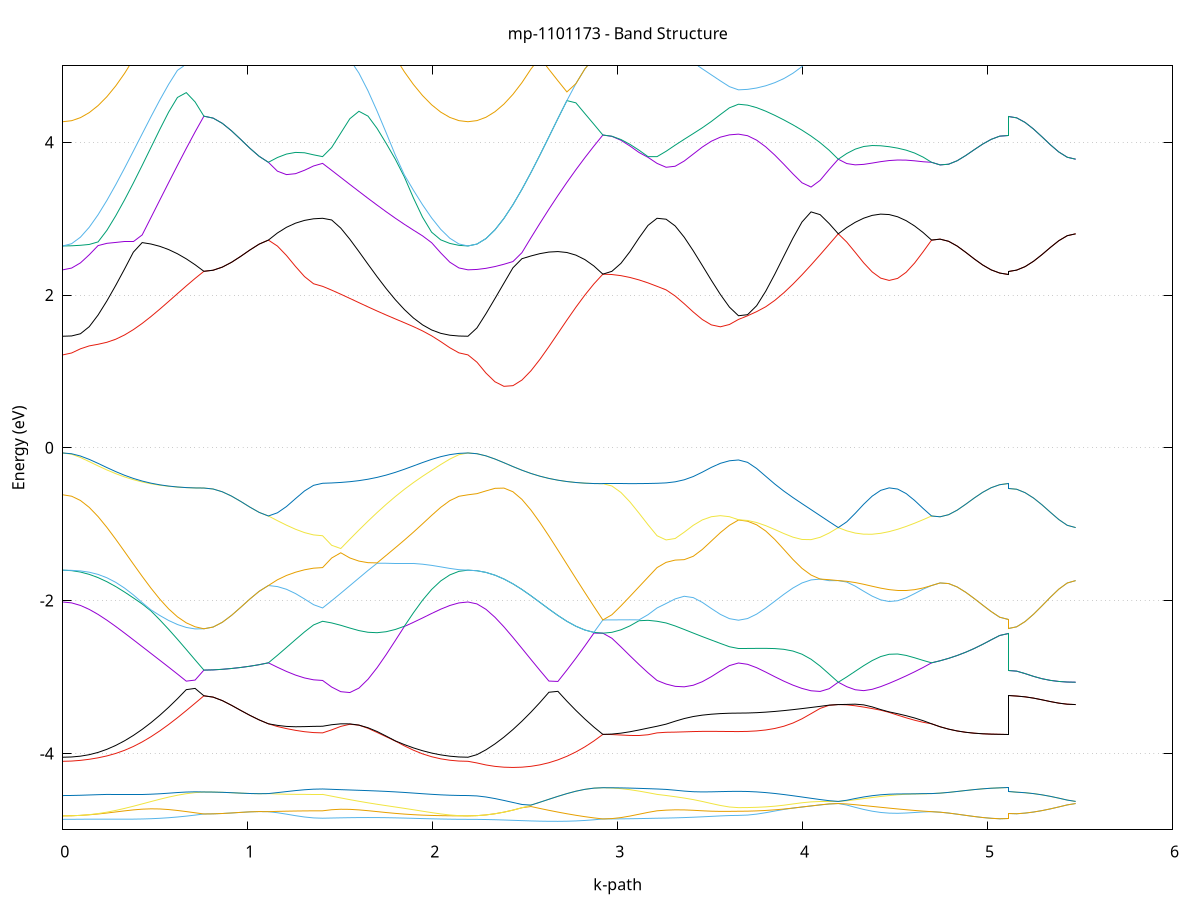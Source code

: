 set title 'mp-1101173 - Band Structure'
set xlabel 'k-path'
set ylabel 'Energy (eV)'
set grid y
set yrange [-5:5]
set terminal png size 800,600
set output 'mp-1101173_bands_gnuplot.png'
plot '-' using 1:2 with lines notitle, '-' using 1:2 with lines notitle, '-' using 1:2 with lines notitle, '-' using 1:2 with lines notitle, '-' using 1:2 with lines notitle, '-' using 1:2 with lines notitle, '-' using 1:2 with lines notitle, '-' using 1:2 with lines notitle, '-' using 1:2 with lines notitle, '-' using 1:2 with lines notitle, '-' using 1:2 with lines notitle, '-' using 1:2 with lines notitle, '-' using 1:2 with lines notitle, '-' using 1:2 with lines notitle, '-' using 1:2 with lines notitle, '-' using 1:2 with lines notitle, '-' using 1:2 with lines notitle, '-' using 1:2 with lines notitle, '-' using 1:2 with lines notitle, '-' using 1:2 with lines notitle, '-' using 1:2 with lines notitle, '-' using 1:2 with lines notitle, '-' using 1:2 with lines notitle, '-' using 1:2 with lines notitle, '-' using 1:2 with lines notitle, '-' using 1:2 with lines notitle, '-' using 1:2 with lines notitle, '-' using 1:2 with lines notitle, '-' using 1:2 with lines notitle, '-' using 1:2 with lines notitle, '-' using 1:2 with lines notitle, '-' using 1:2 with lines notitle, '-' using 1:2 with lines notitle, '-' using 1:2 with lines notitle, '-' using 1:2 with lines notitle, '-' using 1:2 with lines notitle, '-' using 1:2 with lines notitle, '-' using 1:2 with lines notitle, '-' using 1:2 with lines notitle, '-' using 1:2 with lines notitle, '-' using 1:2 with lines notitle, '-' using 1:2 with lines notitle, '-' using 1:2 with lines notitle, '-' using 1:2 with lines notitle, '-' using 1:2 with lines notitle, '-' using 1:2 with lines notitle, '-' using 1:2 with lines notitle, '-' using 1:2 with lines notitle
0.000000 -38.420990
0.047688 -38.420990
0.095377 -38.420990
0.143065 -38.420990
0.190754 -38.421090
0.238442 -38.421090
0.286131 -38.421090
0.333819 -38.421090
0.381507 -38.421090
0.429196 -38.420990
0.476884 -38.420790
0.524573 -38.420590
0.572261 -38.420190
0.619950 -38.419790
0.667638 -38.419290
0.715326 -38.418590
0.763015 -38.417790
0.763015 -38.417790
0.812821 -38.417990
0.862626 -38.418290
0.912432 -38.418890
0.962237 -38.419590
1.012043 -38.420290
1.061849 -38.421090
1.111654 -38.421890
1.111654 -38.421890
1.160489 -38.422790
1.209324 -38.423490
1.258158 -38.424090
1.306993 -38.424490
1.355827 -38.424690
1.404662 -38.424790
1.404662 -38.424790
1.453791 -38.424490
1.502919 -38.424190
1.552048 -38.423890
1.601177 -38.423590
1.650305 -38.423290
1.699434 -38.422990
1.748563 -38.422590
1.797691 -38.422290
1.846820 -38.421990
1.895949 -38.421790
1.945077 -38.421490
1.994206 -38.421290
2.043334 -38.421190
2.092463 -38.421090
2.141592 -38.420990
2.190720 -38.420990
2.190720 -38.420990
2.239348 -38.420990
2.287975 -38.421190
2.336602 -38.421390
2.385229 -38.421790
2.433856 -38.422190
2.482483 -38.422590
2.531110 -38.423090
2.579737 -38.423590
2.628365 -38.424090
2.676992 -38.424490
2.725619 -38.424890
2.774246 -38.425190
2.822873 -38.425390
2.871500 -38.425490
2.920127 -38.425590
2.920127 -38.425590
2.968962 -38.425590
3.017797 -38.425490
3.066631 -38.425390
3.115466 -38.425190
3.164300 -38.424990
3.213135 -38.424790
3.213135 -38.424790
3.262047 -38.424590
3.310959 -38.424390
3.359871 -38.424190
3.408783 -38.423990
3.457695 -38.423690
3.506607 -38.423590
3.555519 -38.423390
3.604431 -38.423290
3.653343 -38.423290
3.653343 -38.423290
3.702392 -38.423190
3.751440 -38.423090
3.800489 -38.422790
3.849537 -38.422490
3.898585 -38.422090
3.947634 -38.421490
3.996682 -38.420890
4.045731 -38.420190
4.094779 -38.419490
4.143828 -38.418690
4.192876 -38.417890
4.192876 -38.417890
4.238743 -38.418390
4.284610 -38.418890
4.330477 -38.419290
4.376344 -38.419690
4.422211 -38.420090
4.468079 -38.420490
4.513946 -38.420790
4.559813 -38.421090
4.605680 -38.421390
4.651547 -38.421690
4.697414 -38.421890
4.697414 -38.421890
4.743455 -38.422590
4.789497 -38.423290
4.835539 -38.423890
4.881581 -38.424390
4.927622 -38.424790
4.973664 -38.425090
5.019706 -38.425390
5.065747 -38.425490
5.111789 -38.425590
5.111789 -38.417790
5.157377 -38.417790
5.202965 -38.417790
5.248553 -38.417890
5.294141 -38.417890
5.339729 -38.417890
5.385317 -38.417890
5.430905 -38.417890
5.476492 -38.417890
e
0.000000 -38.420990
0.047688 -38.420790
0.095377 -38.420390
0.143065 -38.419790
0.190754 -38.418890
0.238442 -38.417690
0.286131 -38.416390
0.333819 -38.414790
0.381507 -38.412990
0.429196 -38.410990
0.476884 -38.410690
0.524573 -38.412190
0.572261 -38.413490
0.619950 -38.414790
0.667638 -38.415890
0.715326 -38.416890
0.763015 -38.417790
0.763015 -38.417790
0.812821 -38.417990
0.862626 -38.418290
0.912432 -38.418890
0.962237 -38.419590
1.012043 -38.420290
1.061849 -38.421090
1.111654 -38.421890
1.111654 -38.421890
1.160489 -38.422090
1.209324 -38.422190
1.258158 -38.422290
1.306993 -38.422290
1.355827 -38.422390
1.404662 -38.422390
1.404662 -38.422390
1.453791 -38.421190
1.502919 -38.419890
1.552048 -38.418390
1.601177 -38.416690
1.650305 -38.414890
1.699434 -38.413090
1.748563 -38.411090
1.797691 -38.411290
1.846820 -38.413490
1.895949 -38.415490
1.945077 -38.417090
1.994206 -38.418490
2.043334 -38.419590
2.092463 -38.420390
2.141592 -38.420790
2.190720 -38.420990
2.190720 -38.420990
2.239348 -38.420990
2.287975 -38.421190
2.336602 -38.421390
2.385229 -38.421790
2.433856 -38.422190
2.482483 -38.422590
2.531110 -38.423090
2.579737 -38.423590
2.628365 -38.424090
2.676992 -38.424490
2.725619 -38.424890
2.774246 -38.425190
2.822873 -38.425390
2.871500 -38.425490
2.920127 -38.425590
2.920127 -38.425590
2.968962 -38.425490
3.017797 -38.425190
3.066631 -38.424790
3.115466 -38.424190
3.164300 -38.423390
3.213135 -38.422390
3.213135 -38.422390
3.262047 -38.421690
3.310959 -38.420890
3.359871 -38.419890
3.408783 -38.418690
3.457695 -38.417390
3.506607 -38.415890
3.555519 -38.414390
3.604431 -38.412890
3.653343 -38.412190
3.653343 -38.412190
3.702392 -38.412190
3.751440 -38.412390
3.800489 -38.412590
3.849537 -38.412990
3.898585 -38.413490
3.947634 -38.414090
3.996682 -38.414690
4.045731 -38.415390
4.094779 -38.416190
4.143828 -38.416990
4.192876 -38.417890
4.192876 -38.417890
4.238743 -38.417290
4.284610 -38.416890
4.330477 -38.416690
4.376344 -38.416790
4.422211 -38.417090
4.468079 -38.417690
4.513946 -38.418490
4.559813 -38.419390
4.605680 -38.420290
4.651547 -38.421090
4.697414 -38.421890
4.697414 -38.421890
4.743455 -38.422590
4.789497 -38.423290
4.835539 -38.423890
4.881581 -38.424390
4.927622 -38.424790
4.973664 -38.425090
5.019706 -38.425390
5.065747 -38.425490
5.111789 -38.425590
5.111789 -38.417790
5.157377 -38.417790
5.202965 -38.417790
5.248553 -38.417790
5.294141 -38.417890
5.339729 -38.417890
5.385317 -38.417890
5.430905 -38.417890
5.476492 -38.417890
e
0.000000 -38.398490
0.047688 -38.398690
0.095377 -38.399290
0.143065 -38.400290
0.190754 -38.401490
0.238442 -38.402890
0.286131 -38.404390
0.333819 -38.405990
0.381507 -38.407590
0.429196 -38.409190
0.476884 -38.408790
0.524573 -38.406490
0.572261 -38.403990
0.619950 -38.401490
0.667638 -38.398890
0.715326 -38.396190
0.763015 -38.393490
0.763015 -38.393490
0.812821 -38.393290
0.862626 -38.392590
0.912432 -38.391590
0.962237 -38.390190
1.012043 -38.388590
1.061849 -38.386690
1.111654 -38.384790
1.111654 -38.384790
1.160489 -38.385290
1.209324 -38.385690
1.258158 -38.385990
1.306993 -38.386290
1.355827 -38.386390
1.404662 -38.386490
1.404662 -38.386490
1.453791 -38.389990
1.502919 -38.393490
1.552048 -38.396890
1.601177 -38.400190
1.650305 -38.403290
1.699434 -38.406190
1.748563 -38.408890
1.797691 -38.409090
1.846820 -38.407090
1.895949 -38.405190
1.945077 -38.403390
1.994206 -38.401790
2.043334 -38.400390
2.092463 -38.399390
2.141592 -38.398690
2.190720 -38.398490
2.190720 -38.398490
2.239348 -38.398390
2.287975 -38.397890
2.336602 -38.397090
2.385229 -38.395990
2.433856 -38.394590
2.482483 -38.392890
2.531110 -38.390890
2.579737 -38.388690
2.628365 -38.386290
2.676992 -38.383690
2.725619 -38.380990
2.774246 -38.378090
2.822873 -38.375090
2.871500 -38.371990
2.920127 -38.368890
2.920127 -38.368890
2.968962 -38.370090
3.017797 -38.372790
3.066631 -38.375990
3.115466 -38.379390
3.164300 -38.382890
3.213135 -38.386490
3.213135 -38.386490
3.262047 -38.388690
3.310959 -38.391190
3.359871 -38.393790
3.408783 -38.396590
3.457695 -38.399190
3.506607 -38.401790
3.555519 -38.404190
3.604431 -38.406190
3.653343 -38.407090
3.653343 -38.407090
3.702392 -38.406990
3.751440 -38.406590
3.800489 -38.405990
3.849537 -38.405090
3.898585 -38.404090
3.947634 -38.402790
3.996682 -38.401290
4.045731 -38.399590
4.094779 -38.397690
4.143828 -38.395690
4.192876 -38.393490
4.192876 -38.393490
4.238743 -38.394790
4.284610 -38.395890
4.330477 -38.396490
4.376344 -38.396590
4.422211 -38.396090
4.468079 -38.395090
4.513946 -38.393590
4.559813 -38.391790
4.605680 -38.389590
4.651547 -38.387290
4.697414 -38.384790
4.697414 -38.384790
4.743455 -38.382790
4.789497 -38.380790
4.835539 -38.378690
4.881581 -38.376590
4.927622 -38.374590
4.973664 -38.372590
5.019706 -38.370790
5.065747 -38.369390
5.111789 -38.368890
5.111789 -38.393490
5.157377 -38.393490
5.202965 -38.393490
5.248553 -38.393490
5.294141 -38.393490
5.339729 -38.393490
5.385317 -38.393490
5.430905 -38.393490
5.476492 -38.393490
e
0.000000 -38.365690
0.047688 -38.365790
0.095377 -38.366190
0.143065 -38.366890
0.190754 -38.367790
0.238442 -38.368990
0.286131 -38.370390
0.333819 -38.371990
0.381507 -38.373890
0.429196 -38.375890
0.476884 -38.378090
0.524573 -38.380390
0.572261 -38.382890
0.619950 -38.385390
0.667638 -38.388090
0.715326 -38.390790
0.763015 -38.393490
0.763015 -38.393490
0.812821 -38.393290
0.862626 -38.392590
0.912432 -38.391590
0.962237 -38.390190
1.012043 -38.388590
1.061849 -38.386690
1.111654 -38.384790
1.111654 -38.384790
1.160489 -38.381290
1.209324 -38.377890
1.258158 -38.374590
1.306993 -38.371390
1.355827 -38.368490
1.404662 -38.366890
1.404662 -38.366890
1.453791 -38.366290
1.502919 -38.365790
1.552048 -38.365290
1.601177 -38.364790
1.650305 -38.364490
1.699434 -38.364190
1.748563 -38.363990
1.797691 -38.364290
1.846820 -38.364590
1.895949 -38.364890
1.945077 -38.365090
1.994206 -38.365290
2.043334 -38.365490
2.092463 -38.365590
2.141592 -38.365690
2.190720 -38.365690
2.190720 -38.365690
2.239348 -38.365590
2.287975 -38.365390
2.336602 -38.365190
2.385229 -38.364790
2.433856 -38.364490
2.482483 -38.363990
2.531110 -38.363490
2.579737 -38.363090
2.628365 -38.362590
2.676992 -38.362190
2.725619 -38.361790
2.774246 -38.361490
2.822873 -38.362590
2.871500 -38.365690
2.920127 -38.368890
2.920127 -38.368890
2.968962 -38.368790
3.017797 -38.368590
3.066631 -38.368290
3.115466 -38.367890
3.164300 -38.367390
3.213135 -38.366890
3.213135 -38.366890
3.262047 -38.366490
3.310959 -38.365790
3.359871 -38.365090
3.408783 -38.364390
3.457695 -38.363790
3.506607 -38.363290
3.555519 -38.363290
3.604431 -38.363390
3.653343 -38.363390
3.653343 -38.363390
3.702392 -38.365790
3.751440 -38.368590
3.800489 -38.371490
3.849537 -38.374390
3.898585 -38.377390
3.947634 -38.380290
3.996682 -38.383090
4.045731 -38.385890
4.094779 -38.388590
4.143828 -38.391090
4.192876 -38.393490
4.192876 -38.393490
4.238743 -38.391990
4.284610 -38.390690
4.330477 -38.389490
4.376344 -38.388390
4.422211 -38.387390
4.468079 -38.386590
4.513946 -38.385890
4.559813 -38.385390
4.605680 -38.385090
4.651547 -38.384790
4.697414 -38.384790
4.697414 -38.384790
4.743455 -38.382790
4.789497 -38.380790
4.835539 -38.378690
4.881581 -38.376590
4.927622 -38.374590
4.973664 -38.372590
5.019706 -38.370790
5.065747 -38.369390
5.111789 -38.368890
5.111789 -38.393490
5.157377 -38.393490
5.202965 -38.393490
5.248553 -38.393490
5.294141 -38.393490
5.339729 -38.393490
5.385317 -38.393490
5.430905 -38.393490
5.476492 -38.393490
e
0.000000 -38.365690
0.047688 -38.365490
0.095377 -38.364790
0.143065 -38.363790
0.190754 -38.362490
0.238442 -38.360990
0.286131 -38.359390
0.333819 -38.357690
0.381507 -38.355990
0.429196 -38.354190
0.476884 -38.352490
0.524573 -38.350890
0.572261 -38.349290
0.619950 -38.347890
0.667638 -38.346490
0.715326 -38.345290
0.763015 -38.344190
0.763015 -38.344190
0.812821 -38.344290
0.862626 -38.344590
0.912432 -38.344990
0.962237 -38.345690
1.012043 -38.346590
1.061849 -38.347590
1.111654 -38.348790
1.111654 -38.348790
1.160489 -38.350790
1.209324 -38.353090
1.258158 -38.355490
1.306993 -38.357990
1.355827 -38.360490
1.404662 -38.361890
1.404662 -38.361890
1.453791 -38.362090
1.502919 -38.362390
1.552048 -38.362690
1.601177 -38.362990
1.650305 -38.363390
1.699434 -38.363690
1.748563 -38.363990
1.797691 -38.363990
1.846820 -38.364090
1.895949 -38.364190
1.945077 -38.364490
1.994206 -38.364790
2.043334 -38.365190
2.092463 -38.365390
2.141592 -38.365590
2.190720 -38.365690
2.190720 -38.365690
2.239348 -38.365590
2.287975 -38.365390
2.336602 -38.365190
2.385229 -38.364790
2.433856 -38.364490
2.482483 -38.363990
2.531110 -38.363490
2.579737 -38.363090
2.628365 -38.362590
2.676992 -38.362190
2.725619 -38.361790
2.774246 -38.361490
2.822873 -38.361290
2.871500 -38.361090
2.920127 -38.361090
2.920127 -38.361090
2.968962 -38.361090
3.017797 -38.361190
3.066631 -38.361290
3.115466 -38.361390
3.164300 -38.361590
3.213135 -38.361890
3.213135 -38.361890
3.262047 -38.361990
3.310959 -38.362190
3.359871 -38.362490
3.408783 -38.362690
3.457695 -38.362890
3.506607 -38.363090
3.555519 -38.362890
3.604431 -38.362690
3.653343 -38.362590
3.653343 -38.362590
3.702392 -38.360290
3.751440 -38.357890
3.800489 -38.355590
3.849537 -38.353390
3.898585 -38.351490
3.947634 -38.349790
3.996682 -38.348190
4.045731 -38.346890
4.094779 -38.345790
4.143828 -38.344890
4.192876 -38.344190
4.192876 -38.344190
4.238743 -38.344590
4.284610 -38.344990
4.330477 -38.345390
4.376344 -38.345790
4.422211 -38.346190
4.468079 -38.346590
4.513946 -38.346990
4.559813 -38.347490
4.605680 -38.347890
4.651547 -38.348390
4.697414 -38.348790
4.697414 -38.348790
4.743455 -38.350090
4.789497 -38.351390
4.835539 -38.352890
4.881581 -38.354490
4.927622 -38.356090
4.973664 -38.357790
5.019706 -38.359290
5.065747 -38.360590
5.111789 -38.361090
5.111789 -38.344190
5.157377 -38.344190
5.202965 -38.344190
5.248553 -38.344190
5.294141 -38.344190
5.339729 -38.344190
5.385317 -38.344190
5.430905 -38.344190
5.476492 -38.344190
e
0.000000 -38.338790
0.047688 -38.338790
0.095377 -38.338790
0.143065 -38.338890
0.190754 -38.338890
0.238442 -38.338890
0.286131 -38.338990
0.333819 -38.339190
0.381507 -38.339390
0.429196 -38.339590
0.476884 -38.339990
0.524573 -38.340390
0.572261 -38.340890
0.619950 -38.341490
0.667638 -38.342290
0.715326 -38.343190
0.763015 -38.344190
0.763015 -38.344190
0.812821 -38.344290
0.862626 -38.344590
0.912432 -38.344990
0.962237 -38.345690
1.012043 -38.346590
1.061849 -38.347590
1.111654 -38.348790
1.111654 -38.348790
1.160489 -38.348690
1.209324 -38.348690
1.258158 -38.348590
1.306993 -38.348590
1.355827 -38.348590
1.404662 -38.348590
1.404662 -38.348590
1.453791 -38.346690
1.502919 -38.345090
1.552048 -38.343690
1.601177 -38.342590
1.650305 -38.341590
1.699434 -38.340790
1.748563 -38.340190
1.797691 -38.339690
1.846820 -38.339390
1.895949 -38.339190
1.945077 -38.338990
1.994206 -38.338890
2.043334 -38.338890
2.092463 -38.338790
2.141592 -38.338790
2.190720 -38.338790
2.190720 -38.338790
2.239348 -38.338990
2.287975 -38.339490
2.336602 -38.340290
2.385229 -38.341390
2.433856 -38.342890
2.482483 -38.344590
2.531110 -38.346590
2.579737 -38.348790
2.628365 -38.351190
2.676992 -38.353890
2.725619 -38.356690
2.774246 -38.359590
2.822873 -38.361290
2.871500 -38.361090
2.920127 -38.361090
2.920127 -38.361090
2.968962 -38.359990
3.017797 -38.357690
3.066631 -38.355290
3.115466 -38.352890
3.164300 -38.350590
3.213135 -38.348590
3.213135 -38.348590
3.262047 -38.347490
3.310959 -38.346390
3.359871 -38.345490
3.408783 -38.344590
3.457695 -38.343790
3.506607 -38.343190
3.555519 -38.342790
3.604431 -38.342490
3.653343 -38.342390
3.653343 -38.342390
3.702392 -38.342390
3.751440 -38.342390
3.800489 -38.342390
3.849537 -38.342390
3.898585 -38.342390
3.947634 -38.342490
3.996682 -38.342590
4.045731 -38.342790
4.094779 -38.343190
4.143828 -38.343590
4.192876 -38.344190
4.192876 -38.344190
4.238743 -38.343790
4.284610 -38.343590
4.330477 -38.343590
4.376344 -38.343690
4.422211 -38.343990
4.468079 -38.344390
4.513946 -38.344990
4.559813 -38.345790
4.605680 -38.346690
4.651547 -38.347690
4.697414 -38.348790
4.697414 -38.348790
4.743455 -38.350090
4.789497 -38.351390
4.835539 -38.352890
4.881581 -38.354490
4.927622 -38.356090
4.973664 -38.357790
5.019706 -38.359290
5.065747 -38.360590
5.111789 -38.361090
5.111789 -38.344190
5.157377 -38.344190
5.202965 -38.344190
5.248553 -38.344190
5.294141 -38.344190
5.339729 -38.344190
5.385317 -38.344190
5.430905 -38.344190
5.476492 -38.344190
e
0.000000 -13.870190
0.047688 -13.867590
0.095377 -13.859990
0.143065 -13.847290
0.190754 -13.829690
0.238442 -13.807390
0.286131 -13.780490
0.333819 -13.749190
0.381507 -13.713990
0.429196 -13.674990
0.476884 -13.632590
0.524573 -13.587090
0.572261 -13.539090
0.619950 -13.488990
0.667638 -13.437090
0.715326 -13.383890
0.763015 -13.330090
0.763015 -13.330090
0.812821 -13.329990
0.862626 -13.329790
0.912432 -13.329390
0.962237 -13.328890
1.012043 -13.328290
1.061849 -13.327590
1.111654 -13.326890
1.111654 -13.326890
1.160489 -13.353890
1.209324 -13.376690
1.258158 -13.394890
1.306993 -13.408090
1.355827 -13.416190
1.404662 -13.418890
1.404662 -13.418890
1.453791 -13.450690
1.502919 -13.485490
1.552048 -13.522490
1.601177 -13.560890
1.650305 -13.599990
1.699434 -13.638990
1.748563 -13.676890
1.797691 -13.713190
1.846820 -13.747090
1.895949 -13.777790
1.945077 -13.804890
1.994206 -13.827790
2.043334 -13.846090
2.092463 -13.859390
2.141592 -13.867490
2.190720 -13.870190
2.190720 -13.870190
2.239348 -13.867290
2.287975 -13.858490
2.336602 -13.843990
2.385229 -13.823790
2.433856 -13.798290
2.482483 -13.767590
2.531110 -13.731990
2.579737 -13.691890
2.628365 -13.647590
2.676992 -13.599690
2.725619 -13.548490
2.774246 -13.494690
2.822873 -13.438690
2.871500 -13.381090
2.920127 -13.322590
2.920127 -13.322590
2.968962 -13.325490
3.017797 -13.333990
3.066631 -13.347890
3.115466 -13.366990
3.164300 -13.390790
3.213135 -13.418890
3.213135 -13.418890
3.262047 -13.442290
3.310959 -13.472190
3.359871 -13.502590
3.408783 -13.530590
3.457695 -13.554890
3.506607 -13.574390
3.555519 -13.588690
3.604431 -13.597490
3.653343 -13.600390
3.653343 -13.600390
3.702392 -13.597690
3.751440 -13.589590
3.800489 -13.576290
3.849537 -13.558090
3.898585 -13.535190
3.947634 -13.508090
3.996682 -13.477290
4.045731 -13.443490
4.094779 -13.407190
4.143828 -13.369090
4.192876 -13.330090
4.192876 -13.330090
4.238743 -13.353490
4.284610 -13.372790
4.330477 -13.387590
4.376344 -13.397490
4.422211 -13.402490
4.468079 -13.402290
4.513946 -13.396990
4.559813 -13.386590
4.605680 -13.371290
4.651547 -13.351290
4.697414 -13.326890
4.697414 -13.326890
4.743455 -13.326190
4.789497 -13.325490
4.835539 -13.324790
4.881581 -13.324190
4.927622 -13.323690
4.973664 -13.323190
5.019706 -13.322890
5.065747 -13.322690
5.111789 -13.322590
5.111789 -13.330090
5.157377 -13.330090
5.202965 -13.330090
5.248553 -13.330090
5.294141 -13.330090
5.339729 -13.330090
5.385317 -13.330090
5.430905 -13.330090
5.476492 -13.330090
e
0.000000 -12.764590
0.047688 -12.767490
0.095377 -12.775890
0.143065 -12.789790
0.190754 -12.808990
0.238442 -12.833290
0.286131 -12.862390
0.333819 -12.896090
0.381507 -12.933790
0.429196 -12.975290
0.476884 -13.019990
0.524573 -13.067490
0.572261 -13.117390
0.619950 -13.169190
0.667638 -13.222190
0.715326 -13.275990
0.763015 -13.330090
0.763015 -13.330090
0.812821 -13.329990
0.862626 -13.329790
0.912432 -13.329390
0.962237 -13.328890
1.012043 -13.328290
1.061849 -13.327590
1.111654 -13.326890
1.111654 -13.326890
1.160489 -13.298790
1.209324 -13.274890
1.258158 -13.255790
1.306993 -13.241790
1.355827 -13.233290
1.404662 -13.230390
1.404662 -13.230390
1.453791 -13.199390
1.502919 -13.165290
1.552048 -13.128490
1.601177 -13.089990
1.650305 -13.050490
1.699434 -13.010690
1.748563 -12.971390
1.797691 -12.933490
1.846820 -12.897690
1.895949 -12.864890
1.945077 -12.835790
1.994206 -12.810990
2.043334 -12.791090
2.092463 -12.776490
2.141592 -12.767590
2.190720 -12.764590
2.190720 -12.764590
2.239348 -12.764590
2.287975 -12.764590
2.336602 -12.776390
2.385229 -12.798390
2.433856 -12.826390
2.482483 -12.859690
2.531110 -12.898090
2.579737 -12.941090
2.628365 -12.988190
2.676992 -13.038790
2.725619 -13.092290
2.774246 -13.148090
2.822873 -13.205390
2.871500 -13.263890
2.920127 -13.322590
2.920127 -13.322590
2.968962 -13.319890
3.017797 -13.311890
3.066631 -13.298590
3.115466 -13.280390
3.164300 -13.257490
3.213135 -13.230390
3.213135 -13.230390
3.262047 -13.207390
3.310959 -13.177790
3.359871 -13.147590
3.408783 -13.119690
3.457695 -13.095790
3.506607 -13.076490
3.555519 -13.062490
3.604431 -13.053990
3.653343 -13.051090
3.653343 -13.051090
3.702392 -13.053990
3.751440 -13.062490
3.800489 -13.076590
3.849537 -13.095890
3.898585 -13.119890
3.947634 -13.148190
3.996682 -13.180190
4.045731 -13.215190
4.094779 -13.252290
4.143828 -13.290890
4.192876 -13.330090
4.192876 -13.330090
4.238743 -13.306590
4.284610 -13.287090
4.330477 -13.271990
4.376344 -13.261590
4.422211 -13.255990
4.468079 -13.255490
4.513946 -13.260090
4.559813 -13.269690
4.605680 -13.284190
4.651547 -13.303390
4.697414 -13.326890
4.697414 -13.326890
4.743455 -13.326190
4.789497 -13.325490
4.835539 -13.324790
4.881581 -13.324190
4.927622 -13.323690
4.973664 -13.323190
5.019706 -13.322890
5.065747 -13.322690
5.111789 -13.322590
5.111789 -13.330090
5.157377 -13.330090
5.202965 -13.330090
5.248553 -13.330090
5.294141 -13.330090
5.339729 -13.330090
5.385317 -13.330090
5.430905 -13.330090
5.476492 -13.330090
e
0.000000 -12.764590
0.047688 -12.764590
0.095377 -12.764690
0.143065 -12.764790
0.190754 -12.764790
0.238442 -12.764990
0.286131 -12.765090
0.333819 -12.765190
0.381507 -12.765190
0.429196 -12.765190
0.476884 -12.765090
0.524573 -12.764890
0.572261 -12.764590
0.619950 -12.764190
0.667638 -12.763690
0.715326 -12.762990
0.763015 -12.762190
0.763015 -12.762190
0.812821 -12.762290
0.862626 -12.762390
0.912432 -12.762690
0.962237 -12.762890
1.012043 -12.763290
1.061849 -12.763690
1.111654 -12.764190
1.111654 -12.764190
1.160489 -12.765190
1.209324 -12.765990
1.258158 -12.766690
1.306993 -12.767290
1.355827 -12.767590
1.404662 -12.767690
1.404662 -12.767690
1.453791 -12.767890
1.502919 -12.767990
1.552048 -12.767990
1.601177 -12.767990
1.650305 -12.767790
1.699434 -12.767590
1.748563 -12.767290
1.797691 -12.766890
1.846820 -12.766590
1.895949 -12.766090
1.945077 -12.765690
1.994206 -12.765390
2.043334 -12.765090
2.092463 -12.764790
2.141592 -12.764690
2.190720 -12.764590
2.190720 -12.764590
2.239348 -12.764590
2.287975 -12.764590
2.336602 -12.764790
2.385229 -12.764890
2.433856 -12.765090
2.482483 -12.765290
2.531110 -12.765590
2.579737 -12.765790
2.628365 -12.765990
2.676992 -12.766190
2.725619 -12.766390
2.774246 -12.766590
2.822873 -12.766590
2.871500 -12.766690
2.920127 -12.766690
2.920127 -12.766690
2.968962 -12.766690
3.017797 -12.766890
3.066631 -12.767090
3.115466 -12.767290
3.164300 -12.767490
3.213135 -12.767690
3.213135 -12.767690
3.262047 -12.767790
3.310959 -12.767690
3.359871 -12.767490
3.408783 -12.767190
3.457695 -12.766790
3.506607 -12.766290
3.555519 -12.765990
3.604431 -12.765690
3.653343 -12.765690
3.653343 -12.765690
3.702392 -12.765590
3.751440 -12.765590
3.800489 -12.765590
3.849537 -12.765490
3.898585 -12.765290
3.947634 -12.765090
3.996682 -12.764690
4.045731 -12.764190
4.094779 -12.763690
4.143828 -12.762990
4.192876 -12.762290
4.192876 -12.762290
4.238743 -12.762690
4.284610 -12.763090
4.330477 -12.763390
4.376344 -12.763690
4.422211 -12.763790
4.468079 -12.763990
4.513946 -12.764090
4.559813 -12.764190
4.605680 -12.764190
4.651547 -12.764190
4.697414 -12.764190
4.697414 -12.764190
4.743455 -12.764590
4.789497 -12.764990
4.835539 -12.765390
4.881581 -12.765690
4.927622 -12.766090
4.973664 -12.766290
5.019706 -12.766490
5.065747 -12.766590
5.111789 -12.766690
5.111789 -12.762190
5.157377 -12.762290
5.202965 -12.762290
5.248553 -12.762290
5.294141 -12.762290
5.339729 -12.762290
5.385317 -12.762290
5.430905 -12.762290
5.476492 -12.762290
e
0.000000 -12.747490
0.047688 -12.747590
0.095377 -12.747890
0.143065 -12.748290
0.190754 -12.748990
0.238442 -12.749790
0.286131 -12.750790
0.333819 -12.751790
0.381507 -12.752990
0.429196 -12.754290
0.476884 -12.755490
0.524573 -12.756790
0.572261 -12.757990
0.619950 -12.759190
0.667638 -12.760290
0.715326 -12.761390
0.763015 -12.762190
0.763015 -12.762190
0.812821 -12.762290
0.862626 -12.762390
0.912432 -12.762690
0.962237 -12.762890
1.012043 -12.763290
1.061849 -12.763690
1.111654 -12.764190
1.111654 -12.764190
1.160489 -12.763690
1.209324 -12.763290
1.258158 -12.762990
1.306993 -12.762690
1.355827 -12.762490
1.404662 -12.762390
1.404662 -12.762390
1.453791 -12.761090
1.502919 -12.759690
1.552048 -12.758290
1.601177 -12.756890
1.650305 -12.755490
1.699434 -12.754190
1.748563 -12.752990
1.797691 -12.751890
1.846820 -12.750890
1.895949 -12.749990
1.945077 -12.749290
1.994206 -12.748690
2.043334 -12.748190
2.092463 -12.747790
2.141592 -12.747590
2.190720 -12.747490
2.190720 -12.747490
2.239348 -12.750790
2.287975 -12.760390
2.336602 -12.764790
2.385229 -12.764890
2.433856 -12.765090
2.482483 -12.765290
2.531110 -12.765590
2.579737 -12.765790
2.628365 -12.765990
2.676992 -12.766190
2.725619 -12.766390
2.774246 -12.766590
2.822873 -12.766590
2.871500 -12.766690
2.920127 -12.766690
2.920127 -12.766690
2.968962 -12.766490
3.017797 -12.766090
3.066631 -12.765490
3.115466 -12.764690
3.164300 -12.763590
3.213135 -12.762390
3.213135 -12.762390
3.262047 -12.761690
3.310959 -12.760890
3.359871 -12.760090
3.408783 -12.759190
3.457695 -12.758390
3.506607 -12.757690
3.555519 -12.757090
3.604431 -12.756690
3.653343 -12.756590
3.653343 -12.756590
3.702392 -12.756690
3.751440 -12.756790
3.800489 -12.757090
3.849537 -12.757590
3.898585 -12.758090
3.947634 -12.758690
3.996682 -12.759290
4.045731 -12.760090
4.094779 -12.760790
4.143828 -12.761590
4.192876 -12.762290
4.192876 -12.762290
4.238743 -12.761790
4.284610 -12.761490
4.330477 -12.761190
4.376344 -12.761090
4.422211 -12.761090
4.468079 -12.761390
4.513946 -12.761690
4.559813 -12.762290
4.605680 -12.762890
4.651547 -12.763490
4.697414 -12.764190
4.697414 -12.764190
4.743455 -12.764590
4.789497 -12.764990
4.835539 -12.765390
4.881581 -12.765690
4.927622 -12.766090
4.973664 -12.766290
5.019706 -12.766490
5.065747 -12.766590
5.111789 -12.766690
5.111789 -12.762190
5.157377 -12.762290
5.202965 -12.762290
5.248553 -12.762290
5.294141 -12.762290
5.339729 -12.762290
5.385317 -12.762290
5.430905 -12.762290
5.476492 -12.762290
e
0.000000 -4.863390
0.047688 -4.862890
0.095377 -4.861890
0.143065 -4.860990
0.190754 -4.860690
0.238442 -4.860890
0.286131 -4.861290
0.333819 -4.861390
0.381507 -4.860690
0.429196 -4.858690
0.476884 -4.855190
0.524573 -4.849790
0.572261 -4.842390
0.619950 -4.832790
0.667638 -4.821290
0.715326 -4.807990
0.763015 -4.793090
0.763015 -4.793090
0.812821 -4.791490
0.862626 -4.786890
0.912432 -4.779990
0.962237 -4.772190
1.012043 -4.765290
1.061849 -4.761590
1.111654 -4.762990
1.111654 -4.762990
1.160489 -4.776890
1.209324 -4.795390
1.258158 -4.815390
1.306993 -4.832790
1.355827 -4.844590
1.404662 -4.848690
1.404662 -4.848690
1.453791 -4.846090
1.502919 -4.843690
1.552048 -4.841590
1.601177 -4.840190
1.650305 -4.839690
1.699434 -4.840190
1.748563 -4.841590
1.797691 -4.843890
1.846820 -4.846790
1.895949 -4.849990
1.945077 -4.853390
1.994206 -4.856490
2.043334 -4.859190
2.092463 -4.861390
2.141592 -4.862890
2.190720 -4.863390
2.190720 -4.863390
2.239348 -4.863990
2.287975 -4.865790
2.336602 -4.868590
2.385229 -4.872090
2.433856 -4.876190
2.482483 -4.880290
2.531110 -4.884190
2.579737 -4.887290
2.628365 -4.889190
2.676992 -4.889490
2.725619 -4.887990
2.774246 -4.884190
2.822873 -4.878090
2.871500 -4.869390
2.920127 -4.858190
2.920127 -4.858190
2.968962 -4.857890
3.017797 -4.856990
3.066631 -4.855490
3.115466 -4.853590
3.164300 -4.851290
3.213135 -4.848690
3.213135 -4.848690
3.262047 -4.846790
3.310959 -4.843990
3.359871 -4.840290
3.408783 -4.835690
3.457695 -4.830390
3.506607 -4.824490
3.555519 -4.818590
3.604431 -4.813690
3.653343 -4.811790
3.653343 -4.811790
3.702392 -4.807490
3.751440 -4.795090
3.800489 -4.776490
3.849537 -4.754690
3.898585 -4.733590
3.947634 -4.716390
3.996682 -4.702790
4.045731 -4.688190
4.094779 -4.674990
4.143828 -4.662990
4.192876 -4.656390
4.192876 -4.656390
4.238743 -4.676290
4.284610 -4.706090
4.330477 -4.733890
4.376344 -4.756790
4.422211 -4.773190
4.468079 -4.782290
4.513946 -4.784390
4.559813 -4.780790
4.605680 -4.773790
4.651547 -4.766690
4.697414 -4.762990
4.697414 -4.762990
4.743455 -4.769790
4.789497 -4.781190
4.835539 -4.795590
4.881581 -4.811190
4.927622 -4.826290
4.973664 -4.839490
5.019706 -4.849590
5.065747 -4.855990
5.111789 -4.858190
5.111789 -4.793090
5.157377 -4.790290
5.202965 -4.781690
5.248553 -4.767790
5.294141 -4.749190
5.339729 -4.726490
5.385317 -4.701090
5.430905 -4.674490
5.476492 -4.656390
e
0.000000 -4.818090
0.047688 -4.816490
0.095377 -4.811590
0.143065 -4.803790
0.190754 -4.793290
0.238442 -4.780690
0.286131 -4.766690
0.333819 -4.752490
0.381507 -4.739690
0.429196 -4.730190
0.476884 -4.725790
0.524573 -4.727590
0.572261 -4.735290
0.619950 -4.747190
0.667638 -4.761790
0.715326 -4.777490
0.763015 -4.793090
0.763015 -4.793090
0.812821 -4.791490
0.862626 -4.786890
0.912432 -4.779990
0.962237 -4.772190
1.012043 -4.765290
1.061849 -4.761590
1.111654 -4.762990
1.111654 -4.762990
1.160489 -4.759190
1.209324 -4.756490
1.258158 -4.754390
1.306993 -4.752890
1.355827 -4.751990
1.404662 -4.751590
1.404662 -4.751590
1.453791 -4.737490
1.502919 -4.731390
1.552048 -4.732690
1.601177 -4.739690
1.650305 -4.750190
1.699434 -4.762190
1.748563 -4.774290
1.797691 -4.785290
1.846820 -4.794790
1.895949 -4.802390
1.945077 -4.808190
1.994206 -4.812290
2.043334 -4.815090
2.092463 -4.816890
2.141592 -4.817790
2.190720 -4.818090
2.190720 -4.818090
2.239348 -4.814990
2.287975 -4.805590
2.336602 -4.790190
2.385229 -4.769090
2.433856 -4.742690
2.482483 -4.711690
2.531110 -4.695490
2.579737 -4.720890
2.628365 -4.745290
2.676992 -4.768490
2.725619 -4.790190
2.774246 -4.810290
2.822873 -4.828490
2.871500 -4.844490
2.920127 -4.858190
2.920127 -4.858190
2.968962 -4.853590
3.017797 -4.840490
3.066631 -4.820490
3.115466 -4.796590
3.164300 -4.772290
3.213135 -4.751590
3.213135 -4.751590
3.262047 -4.743090
3.310959 -4.738890
3.359871 -4.739890
3.408783 -4.744890
3.457695 -4.751390
3.506607 -4.756790
3.555519 -4.759290
3.604431 -4.758790
3.653343 -4.757490
3.653343 -4.757490
3.702392 -4.756390
3.751440 -4.752790
3.800489 -4.746990
3.849537 -4.738890
3.898585 -4.728590
3.947634 -4.715990
3.996682 -4.701290
4.045731 -4.687890
4.094779 -4.673890
4.143828 -4.661690
4.192876 -4.656390
4.192876 -4.656390
4.238743 -4.661790
4.284610 -4.671690
4.330477 -4.682790
4.376344 -4.694090
4.422211 -4.705390
4.468079 -4.716490
4.513946 -4.727290
4.559813 -4.737490
4.605680 -4.746990
4.651547 -4.755590
4.697414 -4.762990
4.697414 -4.762990
4.743455 -4.769790
4.789497 -4.781190
4.835539 -4.795590
4.881581 -4.811190
4.927622 -4.826290
4.973664 -4.839490
5.019706 -4.849590
5.065747 -4.855990
5.111789 -4.858190
5.111789 -4.793090
5.157377 -4.790290
5.202965 -4.781690
5.248553 -4.767790
5.294141 -4.749190
5.339729 -4.726490
5.385317 -4.701090
5.430905 -4.674490
5.476492 -4.656390
e
0.000000 -4.818090
0.047688 -4.816490
0.095377 -4.811390
0.143065 -4.802090
0.190754 -4.787990
0.238442 -4.769390
0.286131 -4.746590
0.333819 -4.720390
0.381507 -4.691690
0.429196 -4.661390
0.476884 -4.630490
0.524573 -4.600390
0.572261 -4.572390
0.619950 -4.547790
0.667638 -4.527890
0.715326 -4.513590
0.763015 -4.505390
0.763015 -4.505390
0.812821 -4.506490
0.862626 -4.509690
0.912432 -4.514590
0.962237 -4.520290
1.012043 -4.525290
1.061849 -4.527790
1.111654 -4.526090
1.111654 -4.526090
1.160489 -4.531390
1.209324 -4.534590
1.258158 -4.536090
1.306993 -4.536690
1.355827 -4.536790
1.404662 -4.536790
1.404662 -4.536790
1.453791 -4.559990
1.502919 -4.583190
1.552048 -4.605590
1.601177 -4.626990
1.650305 -4.647090
1.699434 -4.666090
1.748563 -4.684090
1.797691 -4.701790
1.846820 -4.719590
1.895949 -4.737890
1.945077 -4.756790
1.994206 -4.775390
2.043334 -4.792390
2.092463 -4.806190
2.141592 -4.814990
2.190720 -4.818090
2.190720 -4.818090
2.239348 -4.814990
2.287975 -4.805590
2.336602 -4.790190
2.385229 -4.769090
2.433856 -4.742690
2.482483 -4.711690
2.531110 -4.676890
2.579737 -4.639490
2.628365 -4.600690
2.676992 -4.562390
2.725619 -4.526490
2.774246 -4.495090
2.822873 -4.470590
2.871500 -4.454890
2.920127 -4.449490
2.920127 -4.449490
2.968962 -4.452590
3.017797 -4.461590
3.066631 -4.475590
3.115466 -4.493590
3.164300 -4.514390
3.213135 -4.536790
3.213135 -4.536790
3.262047 -4.551190
3.310959 -4.567290
3.359871 -4.584590
3.408783 -4.604890
3.457695 -4.629290
3.506607 -4.656190
3.555519 -4.681790
3.604431 -4.701790
3.653343 -4.710090
3.653343 -4.710090
3.702392 -4.708990
3.751440 -4.705890
3.800489 -4.700290
3.849537 -4.691290
3.898585 -4.678290
3.947634 -4.662090
3.996682 -4.646390
4.045731 -4.634990
4.094779 -4.629790
4.143828 -4.629690
4.192876 -4.628790
4.192876 -4.628790
4.238743 -4.620390
4.284610 -4.606790
4.330477 -4.591990
4.376344 -4.577490
4.422211 -4.563990
4.468079 -4.552190
4.513946 -4.542290
4.559813 -4.534690
4.605680 -4.530990
4.651547 -4.530090
4.697414 -4.526090
4.697414 -4.526090
4.743455 -4.520190
4.789497 -4.510590
4.835539 -4.498590
4.881581 -4.485990
4.927622 -4.473990
4.973664 -4.463790
5.019706 -4.455990
5.065747 -4.451090
5.111789 -4.449490
5.111789 -4.505390
5.157377 -4.507690
5.202965 -4.514790
5.248553 -4.526490
5.294141 -4.542490
5.339729 -4.562590
5.385317 -4.585990
5.430905 -4.611190
5.476492 -4.628790
e
0.000000 -4.551890
0.047688 -4.550890
0.095377 -4.548190
0.143065 -4.544390
0.190754 -4.540490
0.238442 -4.537390
0.286131 -4.535890
0.333819 -4.535890
0.381507 -4.536590
0.429196 -4.536590
0.476884 -4.534290
0.524573 -4.528790
0.572261 -4.520990
0.619950 -4.512590
0.667638 -4.505990
0.715326 -4.503090
0.763015 -4.505390
0.763015 -4.505390
0.812821 -4.506490
0.862626 -4.509690
0.912432 -4.514590
0.962237 -4.520290
1.012043 -4.525290
1.061849 -4.527790
1.111654 -4.526090
1.111654 -4.526090
1.160489 -4.513490
1.209324 -4.500090
1.258158 -4.486990
1.306993 -4.475990
1.355827 -4.468590
1.404662 -4.466090
1.404662 -4.466090
1.453791 -4.470390
1.502919 -4.474790
1.552048 -4.478990
1.601177 -4.483190
1.650305 -4.487490
1.699434 -4.492190
1.748563 -4.497590
1.797691 -4.503990
1.846820 -4.511290
1.895949 -4.519490
1.945077 -4.527890
1.994206 -4.535790
2.043334 -4.542590
2.092463 -4.547690
2.141592 -4.550790
2.190720 -4.551890
2.190720 -4.551890
2.239348 -4.556890
2.287975 -4.570790
2.336602 -4.591390
2.385229 -4.615990
2.433856 -4.642390
2.482483 -4.669090
2.531110 -4.676890
2.579737 -4.639490
2.628365 -4.600690
2.676992 -4.562390
2.725619 -4.526490
2.774246 -4.495090
2.822873 -4.470590
2.871500 -4.454890
2.920127 -4.449490
2.920127 -4.449490
2.968962 -4.450090
3.017797 -4.451790
3.066631 -4.454390
3.115466 -4.457790
3.164300 -4.461790
3.213135 -4.466090
3.213135 -4.466090
3.262047 -4.471690
3.310959 -4.481990
3.359871 -4.493590
3.408783 -4.501790
3.457695 -4.504590
3.506607 -4.503290
3.555519 -4.500390
3.604431 -4.497890
3.653343 -4.496890
3.653343 -4.496890
3.702392 -4.498790
3.751440 -4.504290
3.800489 -4.513090
3.849537 -4.524690
3.898585 -4.538690
3.947634 -4.554290
3.996682 -4.570890
4.045731 -4.587790
4.094779 -4.604290
4.143828 -4.619190
4.192876 -4.628790
4.192876 -4.628790
4.238743 -4.613490
4.284610 -4.590790
4.330477 -4.570390
4.376344 -4.553890
4.422211 -4.541890
4.468079 -4.534490
4.513946 -4.531090
4.559813 -4.530590
4.605680 -4.529490
4.651547 -4.526690
4.697414 -4.526090
4.697414 -4.526090
4.743455 -4.520190
4.789497 -4.510590
4.835539 -4.498590
4.881581 -4.485990
4.927622 -4.473990
4.973664 -4.463790
5.019706 -4.455990
5.065747 -4.451090
5.111789 -4.449490
5.111789 -4.505390
5.157377 -4.507690
5.202965 -4.514790
5.248553 -4.526490
5.294141 -4.542490
5.339729 -4.562590
5.385317 -4.585990
5.430905 -4.611190
5.476492 -4.628790
e
0.000000 -4.103690
0.047688 -4.100490
0.095377 -4.091390
0.143065 -4.077190
0.190754 -4.058090
0.238442 -4.033190
0.286131 -4.000890
0.333819 -3.959890
0.381507 -3.909690
0.429196 -3.850090
0.476884 -3.781790
0.524573 -3.705390
0.572261 -3.622090
0.619950 -3.533090
0.667638 -3.439590
0.715326 -3.343390
0.763015 -3.246090
0.763015 -3.246090
0.812821 -3.263390
0.862626 -3.309090
0.912432 -3.370790
0.962237 -3.437690
1.012043 -3.502690
1.061849 -3.561790
1.111654 -3.612590
1.111654 -3.612590
1.160489 -3.648390
1.209324 -3.675690
1.258158 -3.698390
1.306993 -3.716190
1.355827 -3.727590
1.404662 -3.731490
1.404662 -3.731490
1.453791 -3.692090
1.502919 -3.646890
1.552048 -3.618690
1.601177 -3.630390
1.650305 -3.671790
1.699434 -3.726090
1.748563 -3.782390
1.797691 -3.838390
1.846820 -3.901490
1.895949 -3.958390
1.945077 -4.006190
1.994206 -4.043690
2.043334 -4.071190
2.092463 -4.089690
2.141592 -4.100290
2.190720 -4.103690
2.190720 -4.103690
2.239348 -4.125190
2.287975 -4.151490
2.336602 -4.169990
2.385229 -4.180690
2.433856 -4.184190
2.482483 -4.180490
2.531110 -4.169390
2.579737 -4.150090
2.628365 -4.122190
2.676992 -4.084990
2.725619 -4.038090
2.774246 -3.981190
2.822873 -3.914390
2.871500 -3.837590
2.920127 -3.751190
2.920127 -3.751190
2.968962 -3.753590
3.017797 -3.759490
3.066631 -3.765290
3.115466 -3.765990
3.164300 -3.755990
3.213135 -3.731490
3.213135 -3.731490
3.262047 -3.723790
3.310959 -3.721690
3.359871 -3.718090
3.408783 -3.714290
3.457695 -3.711990
3.506607 -3.711590
3.555519 -3.712490
3.604431 -3.713690
3.653343 -3.714190
3.653343 -3.714190
3.702392 -3.712190
3.751440 -3.705690
3.800489 -3.693590
3.849537 -3.673990
3.898585 -3.644590
3.947634 -3.602790
3.996682 -3.547290
4.045731 -3.479890
4.094779 -3.411590
4.143828 -3.370190
4.192876 -3.360890
4.192876 -3.360890
4.238743 -3.364390
4.284610 -3.376690
4.330477 -3.393790
4.376344 -3.413390
4.422211 -3.434390
4.468079 -3.463190
4.513946 -3.499490
4.559813 -3.534090
4.605680 -3.565790
4.651547 -3.592890
4.697414 -3.612590
4.697414 -3.612590
4.743455 -3.651490
4.789497 -3.682490
4.835539 -3.706290
4.881581 -3.723590
4.927622 -3.735590
4.973664 -3.743290
5.019706 -3.747990
5.065747 -3.750390
5.111789 -3.751190
5.111789 -3.246090
5.157377 -3.249490
5.202965 -3.259690
5.248553 -3.276490
5.294141 -3.298390
5.339729 -3.321690
5.385317 -3.342190
5.430905 -3.356090
5.476492 -3.360890
e
0.000000 -4.050290
0.047688 -4.046990
0.095377 -4.036390
0.143065 -4.016990
0.190754 -3.987190
0.238442 -3.946690
0.286131 -3.895890
0.333819 -3.835290
0.381507 -3.765090
0.429196 -3.685790
0.476884 -3.597790
0.524573 -3.501290
0.572261 -3.396790
0.619950 -3.284690
0.667638 -3.165590
0.715326 -3.149290
0.763015 -3.246090
0.763015 -3.246090
0.812821 -3.263390
0.862626 -3.309090
0.912432 -3.370790
0.962237 -3.437690
1.012043 -3.502690
1.061849 -3.561790
1.111654 -3.612590
1.111654 -3.612590
1.160489 -3.633290
1.209324 -3.646990
1.258158 -3.651390
1.306993 -3.649690
1.355827 -3.646290
1.404662 -3.644690
1.404662 -3.644690
1.453791 -3.624790
1.502919 -3.613090
1.552048 -3.613790
1.601177 -3.629790
1.650305 -3.664190
1.699434 -3.713490
1.748563 -3.773690
1.797691 -3.835990
1.846820 -3.884890
1.895949 -3.928090
1.945077 -3.965090
1.994206 -3.995590
2.043334 -4.019490
2.092463 -4.036590
2.141592 -4.046890
2.190720 -4.050290
2.190720 -4.050290
2.239348 -4.016290
2.287975 -3.953290
2.336602 -3.876090
2.385229 -3.787190
2.433856 -3.687690
2.482483 -3.578590
2.531110 -3.460490
2.579737 -3.334090
2.628365 -3.199790
2.676992 -3.187790
2.725619 -3.316190
2.774246 -3.437290
2.822873 -3.550590
2.871500 -3.655390
2.920127 -3.751190
2.920127 -3.751190
2.968962 -3.747090
3.017797 -3.735190
3.066631 -3.716790
3.115466 -3.693890
3.164300 -3.668890
3.213135 -3.644690
3.213135 -3.644690
3.262047 -3.617090
3.310959 -3.578790
3.359871 -3.544090
3.408783 -3.517490
3.457695 -3.499290
3.506607 -3.487190
3.555519 -3.479090
3.604431 -3.474290
3.653343 -3.472690
3.653343 -3.472690
3.702392 -3.471190
3.751440 -3.466990
3.800489 -3.460090
3.849537 -3.450990
3.898585 -3.439990
3.947634 -3.427490
3.996682 -3.413690
4.045731 -3.399090
4.094779 -3.384190
4.143828 -3.368290
4.192876 -3.360890
4.192876 -3.360890
4.238743 -3.358890
4.284610 -3.355590
4.330477 -3.364890
4.376344 -3.391290
4.422211 -3.426290
4.468079 -3.456690
4.513946 -3.480390
4.559813 -3.506590
4.605680 -3.536590
4.651547 -3.571590
4.697414 -3.612590
4.697414 -3.612590
4.743455 -3.651490
4.789497 -3.682490
4.835539 -3.706290
4.881581 -3.723590
4.927622 -3.735590
4.973664 -3.743290
5.019706 -3.747990
5.065747 -3.750390
5.111789 -3.751190
5.111789 -3.246090
5.157377 -3.249490
5.202965 -3.259690
5.248553 -3.276490
5.294141 -3.298390
5.339729 -3.321690
5.385317 -3.342190
5.430905 -3.356090
5.476492 -3.360890
e
0.000000 -2.018090
0.047688 -2.029790
0.095377 -2.063390
0.143065 -2.115190
0.190754 -2.180790
0.238442 -2.256290
0.286131 -2.338390
0.333819 -2.424590
0.381507 -2.512990
0.429196 -2.602190
0.476884 -2.691590
0.524573 -2.780890
0.572261 -2.870590
0.619950 -2.961490
0.667638 -3.054290
0.715326 -3.040290
0.763015 -2.909790
0.763015 -2.909790
0.812821 -2.906890
0.862626 -2.899290
0.912432 -2.888590
0.962237 -2.875190
1.012043 -2.858790
1.061849 -2.838790
1.111654 -2.814490
1.111654 -2.814490
1.160489 -2.872590
1.209324 -2.927090
1.258158 -2.974890
1.306993 -3.012490
1.355827 -3.036890
1.404662 -3.045290
1.404662 -3.045290
1.453791 -3.131790
1.502919 -3.192290
1.552048 -3.203490
1.601177 -3.145490
1.650305 -3.029490
1.699434 -2.878190
1.748563 -2.706290
1.797691 -2.523690
1.846820 -2.338590
1.895949 -2.284290
1.945077 -2.227290
1.994206 -2.168490
2.043334 -2.112290
2.092463 -2.064090
2.141592 -2.030390
2.190720 -2.018090
2.190720 -2.018090
2.239348 -2.043290
2.287975 -2.113890
2.336602 -2.217990
2.385229 -2.343590
2.433856 -2.481390
2.482483 -2.624990
2.531110 -2.769990
2.579737 -2.913390
2.628365 -3.053190
2.676992 -3.058190
2.725619 -2.909490
2.774246 -2.754290
2.822873 -2.592790
2.871500 -2.425590
2.920127 -2.426490
2.920127 -2.426490
2.968962 -2.493090
3.017797 -2.605290
3.066631 -2.721990
3.115466 -2.836290
3.164300 -2.945190
3.213135 -3.045290
3.213135 -3.045290
3.262047 -3.092290
3.310959 -3.122290
3.359871 -3.128690
3.408783 -3.107990
3.457695 -3.061490
3.506607 -2.995890
3.555519 -2.920790
3.604431 -2.850590
3.653343 -2.816790
3.653343 -2.816790
3.702392 -2.833890
3.751440 -2.877990
3.800489 -2.935490
3.849537 -2.996290
3.898585 -3.054390
3.947634 -3.106390
3.996682 -3.149590
4.045731 -3.180390
4.094779 -3.189090
4.143828 -3.153290
4.192876 -3.068390
4.192876 -3.068390
4.238743 -3.126790
4.284610 -3.166990
4.330477 -3.178690
4.376344 -3.161190
4.422211 -3.126290
4.468079 -3.082990
4.513946 -3.035490
4.559813 -2.985290
4.605680 -2.932090
4.651547 -2.875390
4.697414 -2.814490
4.697414 -2.814490
4.743455 -2.787590
4.789497 -2.755990
4.835539 -2.718890
4.881581 -2.676090
4.927622 -2.627090
4.973664 -2.572390
5.019706 -2.513390
5.065747 -2.456390
5.111789 -2.426490
5.111789 -2.909790
5.157377 -2.923290
5.202965 -2.955490
5.248553 -2.991690
5.294141 -3.022290
5.339729 -3.044290
5.385317 -3.058390
5.430905 -3.065990
5.476492 -3.068390
e
0.000000 -1.601590
0.047688 -1.607790
0.095377 -1.626090
0.143065 -1.656590
0.190754 -1.699090
0.238442 -1.752690
0.286131 -1.816190
0.333819 -1.887690
0.381507 -1.964490
0.429196 -2.043590
0.476884 -2.135290
0.524573 -2.252190
0.572261 -2.375890
0.619950 -2.505790
0.667638 -2.639990
0.715326 -2.775690
0.763015 -2.909790
0.763015 -2.909790
0.812821 -2.906890
0.862626 -2.899290
0.912432 -2.888590
0.962237 -2.875190
1.012043 -2.858790
1.061849 -2.838790
1.111654 -2.814490
1.111654 -2.814490
1.160489 -2.716190
1.209324 -2.614190
1.258158 -2.510990
1.306993 -2.409890
1.355827 -2.318590
1.404662 -2.270490
1.404662 -2.270490
1.453791 -2.292090
1.502919 -2.322990
1.552048 -2.359090
1.601177 -2.392490
1.650305 -2.414690
1.699434 -2.420090
1.748563 -2.407190
1.797691 -2.377990
1.846820 -2.335790
1.895949 -2.159290
1.945077 -1.994990
1.994206 -1.854090
2.043334 -1.742690
2.092463 -1.663690
2.141592 -1.616990
2.190720 -1.601590
2.190720 -1.601590
2.239348 -1.608890
2.287975 -1.630790
2.336602 -1.667090
2.385229 -1.717390
2.433856 -1.780390
2.482483 -1.854290
2.531110 -1.936390
2.579737 -2.023090
2.628365 -2.110490
2.676992 -2.194490
2.725619 -2.270890
2.774246 -2.335590
2.822873 -2.384990
2.871500 -2.415890
2.920127 -2.426490
2.920127 -2.426490
2.968962 -2.415190
3.017797 -2.382490
3.066631 -2.330690
3.115466 -2.263390
3.164300 -2.258090
3.213135 -2.270490
3.213135 -2.270490
3.262047 -2.292690
3.310959 -2.331790
3.359871 -2.377690
3.408783 -2.424890
3.457695 -2.471190
3.506607 -2.515990
3.555519 -2.560590
3.604431 -2.603790
3.653343 -2.626990
3.653343 -2.626990
3.702392 -2.626490
3.751440 -2.625490
3.800489 -2.625090
3.849537 -2.627890
3.898585 -2.637690
3.947634 -2.660090
3.996682 -2.701690
4.045731 -2.767590
4.094779 -2.857090
4.143828 -2.962090
4.192876 -3.068390
4.192876 -3.068390
4.238743 -2.999190
4.284610 -2.925090
4.330477 -2.851690
4.376344 -2.784890
4.422211 -2.732490
4.468079 -2.702490
4.513946 -2.698890
4.559813 -2.717490
4.605680 -2.748490
4.651547 -2.782790
4.697414 -2.814490
4.697414 -2.814490
4.743455 -2.787590
4.789497 -2.755990
4.835539 -2.718890
4.881581 -2.676090
4.927622 -2.627090
4.973664 -2.572390
5.019706 -2.513390
5.065747 -2.456390
5.111789 -2.426490
5.111789 -2.909790
5.157377 -2.923290
5.202965 -2.955490
5.248553 -2.991690
5.294141 -3.022290
5.339729 -3.044290
5.385317 -3.058390
5.430905 -3.065990
5.476492 -3.068390
e
0.000000 -1.601590
0.047688 -1.603790
0.095377 -1.611490
0.143065 -1.628090
0.190754 -1.657090
0.238442 -1.700990
0.286131 -1.760690
0.333819 -1.835990
0.381507 -1.925090
0.429196 -2.025690
0.476884 -2.121490
0.524573 -2.194790
0.572261 -2.259890
0.619950 -2.313090
0.667638 -2.351190
0.715326 -2.370690
0.763015 -2.368790
0.763015 -2.368790
0.812821 -2.346090
0.862626 -2.283590
0.912432 -2.193090
0.962237 -2.087290
1.012043 -1.978190
1.061849 -1.878090
1.111654 -1.802590
1.111654 -1.802590
1.160489 -1.816490
1.209324 -1.851690
1.258158 -1.907690
1.306993 -1.978590
1.355827 -2.053290
1.404662 -2.096190
1.404662 -2.096190
1.453791 -2.001890
1.502919 -1.904090
1.552048 -1.804590
1.601177 -1.704690
1.650305 -1.605190
1.699434 -1.510790
1.748563 -1.511190
1.797691 -1.509590
1.846820 -1.509590
1.895949 -1.513790
1.945077 -1.523490
1.994206 -1.538690
2.043334 -1.558190
2.092463 -1.578690
2.141592 -1.595190
2.190720 -1.601590
2.190720 -1.601590
2.239348 -1.608890
2.287975 -1.630790
2.336602 -1.667090
2.385229 -1.717390
2.433856 -1.780390
2.482483 -1.854290
2.531110 -1.936390
2.579737 -2.023090
2.628365 -2.110490
2.676992 -2.194490
2.725619 -2.270890
2.774246 -2.335590
2.822873 -2.384990
2.871500 -2.415890
2.920127 -2.253190
2.920127 -2.253190
2.968962 -2.252790
3.017797 -2.251790
3.066631 -2.251190
3.115466 -2.252590
3.164300 -2.184090
3.213135 -2.096190
3.213135 -2.096190
3.262047 -2.037890
3.310959 -1.977690
3.359871 -1.943090
3.408783 -1.960690
3.457695 -2.022790
3.506607 -2.103390
3.555519 -2.180390
3.604431 -2.236290
3.653343 -2.256690
3.653343 -2.256690
3.702392 -2.234990
3.751440 -2.177190
3.800489 -2.097790
3.849537 -2.008490
3.898585 -1.918190
3.947634 -1.835190
3.996682 -1.768990
4.045731 -1.729290
4.094779 -1.718390
4.143828 -1.739090
4.192876 -1.737990
4.192876 -1.737990
4.238743 -1.757090
4.284610 -1.810690
4.330477 -1.877590
4.376344 -1.941690
4.422211 -1.990190
4.468079 -2.011990
4.513946 -2.001690
4.559813 -1.963490
4.605680 -1.908390
4.651547 -1.849890
4.697414 -1.802590
4.697414 -1.802590
4.743455 -1.768890
4.789497 -1.776890
4.835539 -1.821290
4.881581 -1.890090
4.927622 -1.971990
4.973664 -2.058890
5.019706 -2.143790
5.065747 -2.217490
5.111789 -2.253190
5.111789 -2.368790
5.157377 -2.343090
5.202965 -2.274490
5.248553 -2.178890
5.294141 -2.069190
5.339729 -1.955790
5.385317 -1.850190
5.430905 -1.769590
5.476492 -1.737990
e
0.000000 -0.614890
0.047688 -0.633490
0.095377 -0.689090
0.143065 -0.779790
0.190754 -0.899990
0.238442 -1.041490
0.286131 -1.196190
0.333819 -1.357790
0.381507 -1.521190
0.429196 -1.682490
0.476884 -1.837390
0.524573 -1.981190
0.572261 -2.107990
0.619950 -2.212390
0.667638 -2.290890
0.715326 -2.342690
0.763015 -2.368790
0.763015 -2.368790
0.812821 -2.346090
0.862626 -2.283590
0.912432 -2.193090
0.962237 -2.087290
1.012043 -1.978190
1.061849 -1.878090
1.111654 -1.802590
1.111654 -1.802590
1.160489 -1.727390
1.209324 -1.670890
1.258158 -1.628490
1.306993 -1.596590
1.355827 -1.575490
1.404662 -1.567790
1.404662 -1.567790
1.453791 -1.442390
1.502919 -1.373790
1.552048 -1.441690
1.601177 -1.482790
1.650305 -1.503390
1.699434 -1.506290
1.748563 -1.407690
1.797691 -1.308690
1.846820 -1.207890
1.895949 -1.103690
1.945077 -0.995290
1.994206 -0.884590
2.043334 -0.779190
2.092463 -0.691590
2.141592 -0.634490
2.190720 -0.614890
2.190720 -0.614890
2.239348 -0.599890
2.287975 -0.564090
2.336602 -0.530290
2.385229 -0.527190
2.433856 -0.574990
2.482483 -0.675090
2.531110 -0.814190
2.579737 -0.977490
2.628365 -1.154390
2.676992 -1.338090
2.725619 -1.524390
2.774246 -1.710490
2.822873 -1.894790
2.871500 -2.075990
2.920127 -2.253190
2.920127 -2.253190
2.968962 -2.185190
3.017797 -2.069090
3.066631 -1.945190
3.115466 -1.819390
3.164300 -1.693390
3.213135 -1.567790
3.213135 -1.567790
3.262047 -1.499190
3.310959 -1.469690
3.359871 -1.463890
3.408783 -1.419690
3.457695 -1.330490
3.506607 -1.220290
3.555519 -1.109790
3.604431 -1.014190
3.653343 -0.944990
3.653343 -0.944990
3.702392 -0.960490
3.751440 -1.007990
3.800489 -1.088590
3.849537 -1.199290
3.898585 -1.329190
3.947634 -1.461190
3.996682 -1.577790
4.045731 -1.665190
4.094779 -1.717890
4.143828 -1.726390
4.192876 -1.737990
4.192876 -1.737990
4.238743 -1.747190
4.284610 -1.763690
4.330477 -1.786390
4.376344 -1.812090
4.422211 -1.836790
4.468079 -1.856290
4.513946 -1.867290
4.559813 -1.867790
4.605680 -1.856790
4.651547 -1.834790
4.697414 -1.802590
4.697414 -1.802590
4.743455 -1.768890
4.789497 -1.776890
4.835539 -1.821290
4.881581 -1.890090
4.927622 -1.971990
4.973664 -2.058890
5.019706 -2.143790
5.065747 -2.217490
5.111789 -2.253190
5.111789 -2.368790
5.157377 -2.343090
5.202965 -2.274490
5.248553 -2.178890
5.294141 -2.069190
5.339729 -1.955790
5.385317 -1.850190
5.430905 -1.769590
5.476492 -1.737990
e
0.000000 -0.067190
0.047688 -0.083790
0.095377 -0.126290
0.143065 -0.180790
0.190754 -0.236790
0.238442 -0.289890
0.286131 -0.338190
0.333819 -0.380690
0.381507 -0.416890
0.429196 -0.446790
0.476884 -0.470690
0.524573 -0.489390
0.572261 -0.503490
0.619950 -0.513890
0.667638 -0.520990
0.715326 -0.525090
0.763015 -0.526390
0.763015 -0.526390
0.812821 -0.539090
0.862626 -0.575690
0.912432 -0.632090
0.962237 -0.701990
1.012043 -0.776790
1.061849 -0.845190
1.111654 -0.892290
1.111654 -0.892290
1.160489 -0.953590
1.209324 -1.012390
1.258158 -1.065690
1.306993 -1.109890
1.355827 -1.139990
1.404662 -1.150790
1.404662 -1.150790
1.453791 -1.275990
1.502919 -1.318390
1.552048 -1.196090
1.601177 -1.076290
1.650305 -0.959790
1.699434 -0.847290
1.748563 -0.739790
1.797691 -0.638290
1.846820 -0.543390
1.895949 -0.455090
1.945077 -0.372790
1.994206 -0.294890
2.043334 -0.219290
2.092463 -0.147390
2.141592 -0.090090
2.190720 -0.067190
2.190720 -0.067190
2.239348 -0.077190
2.287975 -0.105090
2.336602 -0.146390
2.385229 -0.194990
2.433856 -0.245290
2.482483 -0.292990
2.531110 -0.335390
2.579737 -0.371290
2.628365 -0.400590
2.676992 -0.423590
2.725619 -0.441190
2.774246 -0.453890
2.822873 -0.462490
2.871500 -0.467490
2.920127 -0.469090
2.920127 -0.469090
2.968962 -0.499390
3.017797 -0.584090
3.066631 -0.708290
3.115466 -0.854690
3.164300 -1.006790
3.213135 -1.150790
3.213135 -1.150790
3.262047 -1.205790
3.310959 -1.186990
3.359871 -1.104690
3.408783 -1.014390
3.457695 -0.943890
3.506607 -0.901890
3.555519 -0.888090
3.604431 -0.901490
3.653343 -0.941590
3.653343 -0.941590
3.702392 -0.950990
3.751440 -0.977790
3.800489 -1.018890
3.849537 -1.069090
3.898585 -1.122090
3.947634 -1.169190
3.996682 -1.199590
4.045731 -1.201890
4.094779 -1.171390
4.143828 -1.115090
4.192876 -1.044090
4.192876 -1.044090
4.238743 -1.086690
4.284610 -1.115890
4.330477 -1.130490
4.376344 -1.130990
4.422211 -1.119090
4.468079 -1.096890
4.513946 -1.066290
4.559813 -1.029090
4.605680 -0.986890
4.651547 -0.940890
4.697414 -0.892290
4.697414 -0.892290
4.743455 -0.902790
4.789497 -0.875390
4.835539 -0.816290
4.881581 -0.739290
4.927622 -0.657690
4.973664 -0.582390
5.019706 -0.521890
5.065747 -0.482690
5.111789 -0.469090
5.111789 -0.526390
5.157377 -0.541990
5.202965 -0.587090
5.248553 -0.657090
5.294141 -0.745490
5.339729 -0.843490
5.385317 -0.939090
5.430905 -1.014190
5.476492 -1.044090
e
0.000000 -0.067190
0.047688 -0.077690
0.095377 -0.107290
0.143065 -0.151290
0.190754 -0.203490
0.238442 -0.258290
0.286131 -0.311090
0.333819 -0.358990
0.381507 -0.400390
0.429196 -0.434890
0.476884 -0.462690
0.524573 -0.484390
0.572261 -0.500790
0.619950 -0.512590
0.667638 -0.520490
0.715326 -0.524990
0.763015 -0.526390
0.763015 -0.526390
0.812821 -0.539090
0.862626 -0.575690
0.912432 -0.632090
0.962237 -0.701990
1.012043 -0.776790
1.061849 -0.845190
1.111654 -0.892290
1.111654 -0.892290
1.160489 -0.850590
1.209324 -0.768890
1.258158 -0.665190
1.306993 -0.564390
1.355827 -0.491090
1.404662 -0.464190
1.404662 -0.464190
1.453791 -0.459890
1.502919 -0.453190
1.552048 -0.443390
1.601177 -0.429590
1.650305 -0.410990
1.699434 -0.386890
1.748563 -0.356990
1.797691 -0.321290
1.846820 -0.280690
1.895949 -0.236890
1.945077 -0.192790
1.994206 -0.151390
2.043334 -0.115990
2.092463 -0.089290
2.141592 -0.072790
2.190720 -0.067190
2.190720 -0.067190
2.239348 -0.077190
2.287975 -0.105090
2.336602 -0.146390
2.385229 -0.194990
2.433856 -0.245290
2.482483 -0.292990
2.531110 -0.335390
2.579737 -0.371290
2.628365 -0.400590
2.676992 -0.423590
2.725619 -0.441190
2.774246 -0.453890
2.822873 -0.462490
2.871500 -0.467490
2.920127 -0.469090
2.920127 -0.469090
2.968962 -0.469090
3.017797 -0.469090
3.066631 -0.468790
3.115466 -0.468190
3.164300 -0.466790
3.213135 -0.464190
3.213135 -0.464190
3.262047 -0.458990
3.310959 -0.444990
3.359871 -0.418490
3.408783 -0.375990
3.457695 -0.318590
3.506607 -0.255990
3.555519 -0.202790
3.604431 -0.169690
3.653343 -0.158990
3.653343 -0.158990
3.702392 -0.189990
3.751440 -0.270090
3.800489 -0.371990
3.849537 -0.473790
3.898585 -0.566390
3.947634 -0.650690
3.996682 -0.730490
4.045731 -0.808890
4.094779 -0.887690
4.143828 -0.966790
4.192876 -1.044090
4.192876 -1.044090
4.238743 -0.968590
4.284610 -0.857590
4.330477 -0.738190
4.376344 -0.632190
4.422211 -0.556790
4.468079 -0.524290
4.513946 -0.539790
4.559813 -0.598690
4.605680 -0.688890
4.651547 -0.793390
4.697414 -0.892290
4.697414 -0.892290
4.743455 -0.902790
4.789497 -0.875390
4.835539 -0.816290
4.881581 -0.739290
4.927622 -0.657690
4.973664 -0.582390
5.019706 -0.521890
5.065747 -0.482690
5.111789 -0.469090
5.111789 -0.526390
5.157377 -0.541990
5.202965 -0.587090
5.248553 -0.657090
5.294141 -0.745490
5.339729 -0.843490
5.385317 -0.939090
5.430905 -1.014190
5.476492 -1.044090
e
0.000000 1.216510
0.047688 1.241510
0.095377 1.296010
0.143065 1.334410
0.190754 1.355510
0.238442 1.381610
0.286131 1.421610
0.333819 1.477310
0.381507 1.547010
0.429196 1.628410
0.476884 1.718910
0.524573 1.815610
0.572261 1.916210
0.619950 2.018210
0.667638 2.119410
0.715326 2.217610
0.763015 2.310710
0.763015 2.310710
0.812821 2.324910
0.862626 2.365710
0.912432 2.428710
0.962237 2.506810
1.012043 2.590410
1.061849 2.666710
1.111654 2.719310
1.111654 2.719310
1.160489 2.641110
1.209324 2.518310
1.258158 2.374510
1.306993 2.241510
1.355827 2.147810
1.404662 2.114010
1.404662 2.114010
1.453791 2.064210
1.502919 2.011110
1.552048 1.956110
1.601177 1.900410
1.650305 1.845010
1.699434 1.790910
1.748563 1.738510
1.797691 1.687810
1.846820 1.637710
1.895949 1.586410
1.945077 1.530510
1.994206 1.466010
2.043334 1.390810
2.092463 1.310410
2.141592 1.243410
2.190720 1.216510
2.190720 1.216510
2.239348 1.120810
2.287975 0.978710
2.336602 0.864710
2.385229 0.805010
2.433856 0.813810
2.482483 0.887110
2.531110 1.007910
2.579737 1.158210
2.628365 1.324610
2.676992 1.498010
2.725619 1.671810
2.774246 1.840610
2.822873 1.999910
2.871500 2.145510
2.920127 2.273610
2.920127 2.273610
2.968962 2.268610
3.017797 2.254010
3.066631 2.230210
3.115466 2.198210
3.164300 2.159010
3.213135 2.114010
3.213135 2.114010
3.262047 2.067510
3.310959 1.987710
3.359871 1.886410
3.408783 1.778210
3.457695 1.679710
3.506607 1.609310
3.555519 1.584210
3.604431 1.614510
3.653343 1.680810
3.653343 1.680810
3.702392 1.728610
3.751440 1.782610
3.800489 1.846210
3.849537 1.929810
3.898585 2.029810
3.947634 2.142410
3.996682 2.264510
4.045731 2.393510
4.094779 2.527410
4.143828 2.664210
4.192876 2.801710
4.192876 2.801710
4.238743 2.693510
4.284610 2.558910
4.330477 2.421210
4.376344 2.302510
4.422211 2.221410
4.468079 2.191310
4.513946 2.218110
4.559813 2.297910
4.605680 2.419210
4.651547 2.565910
4.697414 2.719310
4.697414 2.719310
4.743455 2.731910
4.789497 2.703710
4.835539 2.641710
4.881581 2.560210
4.927622 2.473710
4.973664 2.393810
5.019706 2.329510
5.065747 2.288010
5.111789 2.273610
5.111789 2.310710
5.157377 2.326510
5.202965 2.371910
5.248553 2.441910
5.294141 2.529010
5.339729 2.623210
5.385317 2.711410
5.430905 2.777010
5.476492 2.801710
e
0.000000 1.460810
0.047688 1.464510
0.095377 1.493110
0.143065 1.585910
0.190754 1.738410
0.238442 1.923310
0.286131 2.126210
0.333819 2.340310
0.381507 2.561410
0.429196 2.686710
0.476884 2.668110
0.524573 2.637810
0.572261 2.595310
0.619950 2.540410
0.667638 2.473910
0.715326 2.396810
0.763015 2.310710
0.763015 2.310710
0.812821 2.324910
0.862626 2.365710
0.912432 2.428710
0.962237 2.506810
1.012043 2.590410
1.061849 2.666710
1.111654 2.719310
1.111654 2.719310
1.160489 2.812510
1.209324 2.886610
1.258158 2.940910
1.306993 2.977310
1.355827 2.998110
1.404662 3.004910
1.404662 3.004910
1.453791 2.982710
1.502919 2.876310
1.552048 2.730510
1.601177 2.569010
1.650305 2.403210
1.699434 2.240010
1.748563 2.084110
1.797691 1.939710
1.846820 1.810410
1.895949 1.699510
1.945077 1.609910
1.994206 1.543210
2.043334 1.499010
2.092463 1.474310
2.141592 1.463610
2.190720 1.460810
2.190720 1.460810
2.239348 1.569910
2.287975 1.755410
2.336602 1.954110
2.385229 2.155710
2.433856 2.356510
2.482483 2.475610
2.531110 2.511510
2.579737 2.542010
2.628365 2.562710
2.676992 2.569110
2.725619 2.556910
2.774246 2.522610
2.822873 2.464010
2.871500 2.380610
2.920127 2.273610
2.920127 2.273610
2.968962 2.310610
3.017797 2.415010
3.066631 2.569010
3.115466 2.747310
3.164300 2.912310
3.213135 3.004910
3.213135 3.004910
3.262047 2.992710
3.310959 2.904610
3.359871 2.757610
3.408783 2.579310
3.457695 2.387310
3.506607 2.193210
3.555519 2.007410
3.604431 1.841810
3.653343 1.729210
3.653343 1.729210
3.702392 1.742810
3.751440 1.860110
3.800489 2.049510
3.849537 2.272210
3.898585 2.509110
3.947634 2.743910
3.996682 2.956210
4.045731 3.088410
4.094779 3.052410
4.143828 2.935610
4.192876 2.801710
4.192876 2.801710
4.238743 2.883710
4.284610 2.952410
4.330477 3.006210
4.376344 3.042910
4.422211 3.059510
4.468079 3.053610
4.513946 3.024510
4.559813 2.973810
4.605680 2.904110
4.651547 2.818510
4.697414 2.719310
4.697414 2.719310
4.743455 2.731910
4.789497 2.703710
4.835539 2.641710
4.881581 2.560210
4.927622 2.473710
4.973664 2.393810
5.019706 2.329510
5.065747 2.288010
5.111789 2.273610
5.111789 2.310710
5.157377 2.326510
5.202965 2.371910
5.248553 2.441910
5.294141 2.529010
5.339729 2.623210
5.385317 2.711410
5.430905 2.777010
5.476492 2.801710
e
0.000000 2.330110
0.047688 2.353310
0.095377 2.421010
0.143065 2.527410
0.190754 2.647410
0.238442 2.677010
0.286131 2.688610
0.333819 2.695110
0.381507 2.695110
0.429196 2.786910
0.476884 3.014810
0.524573 3.243510
0.572261 3.471510
0.619950 3.697310
0.667638 3.919310
0.715326 4.135210
0.763015 4.341510
0.763015 4.341510
0.812821 4.316310
0.862626 4.247710
0.912432 4.149810
0.962237 4.036710
1.012043 3.921010
1.061849 3.816010
1.111654 3.737810
1.111654 3.737810
1.160489 3.621510
1.209324 3.576710
1.258158 3.588610
1.306993 3.633610
1.355827 3.689710
1.404662 3.723610
1.404662 3.723610
1.453791 3.632410
1.502919 3.540310
1.552048 3.448110
1.601177 3.356610
1.650305 3.266010
1.699434 3.177110
1.748563 3.090210
1.797691 3.006310
1.846820 2.925910
1.895949 2.849410
1.945077 2.774810
1.994206 2.685410
2.043334 2.552310
2.092463 2.430410
2.141592 2.355010
2.190720 2.330110
2.190720 2.330110
2.239348 2.335110
2.287975 2.349710
2.336602 2.372910
2.385229 2.403210
2.433856 2.438410
2.482483 2.554710
2.531110 2.749210
2.579737 2.939010
2.628365 3.123710
2.676992 3.302510
2.725619 3.474910
2.774246 3.640210
2.822873 3.798410
2.871500 3.949510
2.920127 4.094810
2.920127 4.094810
2.968962 4.077010
3.017797 4.026310
3.066631 3.950910
3.115466 3.866510
3.164300 3.802510
3.213135 3.723610
3.213135 3.723610
3.262047 3.672710
3.310959 3.686110
3.359871 3.754210
3.408783 3.845410
3.457695 3.937110
3.506607 4.013710
3.555519 4.067010
3.604431 4.096910
3.653343 4.106410
3.653343 4.106410
3.702392 4.085910
3.751440 4.027910
3.800489 3.940410
3.849537 3.832510
3.898585 3.711910
3.947634 3.586510
3.996682 3.469910
4.045731 3.413710
4.094779 3.501510
4.143828 3.643810
4.192876 3.778210
4.192876 3.778210
4.238743 3.721410
4.284610 3.704210
4.330477 3.710610
4.376344 3.727610
4.422211 3.746210
4.468079 3.760710
4.513946 3.767710
4.559813 3.766110
4.605680 3.757110
4.651547 3.744910
4.697414 3.737810
4.697414 3.737810
4.743455 3.703710
4.789497 3.712710
4.835539 3.757910
4.881581 3.825610
4.927622 3.902010
4.973664 3.976110
5.019706 4.038210
5.065747 4.080010
5.111789 4.094810
5.111789 4.341510
5.157377 4.319810
5.202965 4.259810
5.248553 4.173110
5.294141 4.071910
5.339729 3.967510
5.385317 3.872910
5.430905 3.804010
5.476492 3.778210
e
0.000000 2.642610
0.047688 2.644810
0.095377 2.651310
0.143065 2.662310
0.190754 2.695710
0.238442 2.847210
0.286131 3.037110
0.333819 3.245210
0.381507 3.466510
0.429196 3.697010
0.476884 3.932710
0.524573 4.168310
0.572261 4.394810
0.619950 4.587010
0.667638 4.650110
0.715326 4.528010
0.763015 4.341510
0.763015 4.341510
0.812821 4.316310
0.862626 4.247710
0.912432 4.149810
0.962237 4.036710
1.012043 3.921010
1.061849 3.816010
1.111654 3.737810
1.111654 3.737810
1.160489 3.800310
1.209324 3.845510
1.258158 3.867110
1.306993 3.862410
1.355827 3.835510
1.404662 3.812010
1.404662 3.812010
1.453791 3.931610
1.502919 4.120210
1.552048 4.308210
1.601177 4.405610
1.650305 4.342110
1.699434 4.180610
1.748563 3.985110
1.797691 3.779210
1.846820 3.546310
1.895949 3.270510
1.945077 3.019410
1.994206 2.822610
2.043334 2.722810
2.092463 2.675910
2.141592 2.650810
2.190720 2.642610
2.190720 2.642610
2.239348 2.667210
2.287975 2.739010
2.336602 2.853310
2.385229 3.003410
2.433856 3.182310
2.482483 3.384010
2.531110 3.602610
2.579737 3.833110
2.628365 4.070710
2.676992 4.310210
2.725619 4.545410
2.774246 4.516110
2.822873 4.375710
2.871500 4.236010
2.920127 4.094810
2.920127 4.094810
2.968962 4.079310
3.017797 4.036210
3.066631 3.972710
3.115466 3.896310
3.164300 3.812110
3.213135 3.812010
3.213135 3.812010
3.262047 3.882110
3.310959 3.962010
3.359871 4.038910
3.408783 4.113510
3.457695 4.189510
3.506607 4.272310
3.555519 4.363010
3.604431 4.451110
3.653343 4.497910
3.653343 4.497910
3.702392 4.485910
3.751440 4.453410
3.800489 4.407110
3.849537 4.352610
3.898585 4.292710
3.947634 4.228210
3.996682 4.158410
4.045731 4.081510
4.094779 3.994810
4.143828 3.894810
4.192876 3.778210
4.192876 3.778210
4.238743 3.852910
4.284610 3.909910
4.330477 3.944510
4.376344 3.957410
4.422211 3.954210
4.468079 3.941810
4.513946 3.923210
4.559813 3.896910
4.605680 3.858810
4.651547 3.805810
4.697414 3.737810
4.697414 3.737810
4.743455 3.703710
4.789497 3.712710
4.835539 3.757910
4.881581 3.825610
4.927622 3.902010
4.973664 3.976110
5.019706 4.038210
5.065747 4.080010
5.111789 4.094810
5.111789 4.341510
5.157377 4.319810
5.202965 4.259810
5.248553 4.173110
5.294141 4.071910
5.339729 3.967510
5.385317 3.872910
5.430905 3.804010
5.476492 3.778210
e
0.000000 2.642610
0.047688 2.672510
0.095377 2.757710
0.143065 2.887710
0.190754 3.051310
0.238442 3.239210
0.286131 3.444110
0.333819 3.660610
0.381507 3.884010
0.429196 4.110110
0.476884 4.334810
0.524573 4.553010
0.572261 4.758410
0.619950 4.941710
0.667638 5.022010
0.715326 5.111510
0.763015 5.185610
0.763015 5.185610
0.812821 5.203210
0.862626 5.249810
0.912432 5.311910
0.962237 5.377010
1.012043 5.435310
1.061849 5.478110
1.111654 5.497610
1.111654 5.497610
1.160489 5.433510
1.209324 5.361310
1.258158 5.301510
1.306993 5.262110
1.355827 5.242310
1.404662 5.236710
1.404662 5.236710
1.453791 5.231710
1.502919 5.188910
1.552048 5.083010
1.601177 4.905410
1.650305 4.672910
1.699434 4.407210
1.748563 4.123910
1.797691 3.833910
1.846820 3.572810
1.895949 3.372110
1.945077 3.182310
1.994206 3.009510
2.043334 2.860610
2.092463 2.743910
2.141592 2.668710
2.190720 2.642610
2.190720 2.642610
2.239348 2.667210
2.287975 2.739010
2.336602 2.853310
2.385229 3.003410
2.433856 3.182310
2.482483 3.384010
2.531110 3.602610
2.579737 3.833110
2.628365 4.070710
2.676992 4.310210
2.725619 4.545410
2.774246 4.767210
2.822873 4.960610
2.871500 5.100710
2.920127 5.153610
2.920127 5.153610
2.968962 5.157410
3.017797 5.168310
3.066631 5.184810
3.115466 5.204610
3.164300 5.223910
3.213135 5.236710
3.213135 5.236710
3.262047 5.222610
3.310959 5.181110
3.359871 5.118410
3.408783 5.041810
3.457695 4.961610
3.506607 4.882310
3.555519 4.803510
3.604431 4.728010
3.653343 4.686310
3.653343 4.686310
3.702392 4.692410
3.751440 4.710310
3.800489 4.739410
3.849537 4.780110
3.898585 4.833910
3.947634 4.903310
3.996682 4.990810
4.045731 5.099010
4.094779 5.228010
4.143828 5.374510
4.192876 5.529110
4.192876 5.529110
4.238743 5.439710
4.284610 5.381210
4.330477 5.362810
4.376344 5.385110
4.422211 5.440210
4.468079 5.505310
4.513946 5.502410
4.559813 5.468410
4.605680 5.455210
4.651547 5.467410
4.697414 5.497610
4.697414 5.497610
4.743455 5.491210
4.789497 5.463210
4.835539 5.418710
4.881581 5.363810
4.927622 5.304710
4.973664 5.247510
5.019706 5.198810
5.065747 5.165510
5.111789 5.153610
5.111789 5.185610
5.157377 5.201110
5.202965 5.242810
5.248553 5.300610
5.294141 5.364410
5.339729 5.426310
5.385317 5.479210
5.430905 5.515810
5.476492 5.529110
e
0.000000 4.269010
0.047688 4.282310
0.095377 4.322210
0.143065 4.388310
0.190754 4.480110
0.238442 4.596810
0.286131 4.737510
0.333819 4.901210
0.381507 5.086410
0.429196 5.291810
0.476884 5.515510
0.524573 5.367910
0.572261 5.210610
0.619950 5.067310
0.667638 5.088810
0.715326 5.178110
0.763015 5.185610
0.763015 5.185610
0.812821 5.203210
0.862626 5.249810
0.912432 5.311910
0.962237 5.377010
1.012043 5.435310
1.061849 5.478110
1.111654 5.497610
1.111654 5.497610
1.160489 5.544910
1.209324 5.577010
1.258158 5.600910
1.306993 5.622310
1.355827 5.644710
1.404662 5.659610
1.404662 5.659610
1.453791 5.470610
1.502919 5.287910
1.552048 5.136210
1.601177 5.081110
1.650305 5.180510
1.699434 5.363810
1.748563 5.314510
1.797691 5.109710
1.846820 4.922610
1.895949 4.756010
1.945077 4.611510
1.994206 4.490610
2.043334 4.394810
2.092463 4.325310
2.141592 4.283110
2.190720 4.269010
2.190720 4.269010
2.239348 4.283610
2.287975 4.327210
2.336602 4.399510
2.385229 4.499810
2.433856 4.627310
2.482483 4.780610
2.531110 4.958110
2.579737 5.105910
2.628365 4.954610
2.676992 4.805310
2.725619 4.659110
2.774246 4.767210
2.822873 4.960610
2.871500 5.100710
2.920127 5.153610
2.920127 5.153610
2.968962 5.176710
3.017797 5.242110
3.066631 5.341010
3.115466 5.462810
3.164300 5.595710
3.213135 5.659610
3.213135 5.659610
3.262047 5.517810
3.310959 5.392210
3.359871 5.298510
3.408783 5.234810
3.457695 5.189810
3.506607 5.154510
3.555519 5.125810
3.604431 5.105910
3.653343 5.098610
3.653343 5.098610
3.702392 5.117210
3.751440 5.169010
3.800489 5.245710
3.849537 5.339310
3.898585 5.443210
3.947634 5.551110
3.996682 5.654710
4.045731 5.738710
4.094779 5.759310
4.143828 5.672210
4.192876 5.529110
4.192876 5.529110
4.238743 5.601310
4.284610 5.619610
4.330477 5.603110
4.376344 5.573510
4.422211 5.543410
4.468079 5.519410
4.513946 5.504910
4.559813 5.500710
4.605680 5.504410
4.651547 5.508710
4.697414 5.497610
4.697414 5.497610
4.743455 5.491210
4.789497 5.463210
4.835539 5.418710
4.881581 5.363810
4.927622 5.304710
4.973664 5.247510
5.019706 5.198810
5.065747 5.165510
5.111789 5.153610
5.111789 5.185610
5.157377 5.201110
5.202965 5.242810
5.248553 5.300610
5.294141 5.364410
5.339729 5.426310
5.385317 5.479210
5.430905 5.515810
5.476492 5.529110
e
0.000000 6.074310
0.047688 6.070610
0.095377 6.059810
0.143065 6.042110
0.190754 6.017410
0.238442 5.984810
0.286131 5.939810
0.333819 5.873110
0.381507 5.777910
0.429196 5.657810
0.476884 5.519310
0.524573 5.754510
0.572261 6.002910
0.619950 6.033710
0.667638 6.058310
0.715326 6.094510
0.763015 6.158810
0.763015 6.158810
0.812821 6.153310
0.862626 6.137610
0.912432 6.114410
0.962237 6.087510
1.012043 6.062410
1.061849 6.046210
1.111654 6.046310
1.111654 6.046310
1.160489 5.981510
1.209324 5.918310
1.258158 5.856210
1.306993 5.797410
1.355827 5.747310
1.404662 5.722210
1.404662 5.722210
1.453791 5.808210
1.502919 5.813010
1.552048 5.772610
1.601177 5.742310
1.650305 5.699110
1.699434 5.529410
1.748563 5.561510
1.797691 5.746910
1.846820 5.909610
1.895949 5.951710
1.945077 5.985610
1.994206 6.015710
2.043334 6.040510
2.092463 6.059010
2.141592 6.070410
2.190720 6.074310
2.190720 6.074310
2.239348 6.035310
2.287975 5.943410
2.336602 5.826110
2.385229 5.694710
2.433856 5.554210
2.482483 5.407710
2.531110 5.257610
2.579737 5.158110
2.628365 5.378610
2.676992 5.617710
2.725619 5.873210
2.774246 6.143310
2.822873 6.425110
2.871500 6.507910
2.920127 6.463710
2.920127 6.463710
2.968962 6.422110
3.017797 6.318310
3.066631 6.179410
3.115466 6.018910
3.164300 5.843910
3.213135 5.722210
3.213135 5.722210
3.262047 5.806010
3.310959 5.829110
3.359871 5.781310
3.408783 5.696210
3.457695 5.604810
3.506607 5.525110
3.555519 5.466310
3.604431 5.431710
3.653343 5.420510
3.653343 5.420510
3.702392 5.434810
3.751440 5.474910
3.800489 5.534510
3.849537 5.606510
3.898585 5.684610
3.947634 5.764010
3.996682 5.840510
4.045731 5.910110
4.094779 5.967910
4.143828 6.007410
4.192876 6.021110
4.192876 6.021110
4.238743 5.999610
4.284610 5.941710
4.330477 5.861210
4.376344 5.771510
4.422211 5.684210
4.468079 5.621010
4.513946 5.657910
4.559813 5.756210
4.605680 5.861310
4.651547 5.960610
4.697414 6.046310
4.697414 6.046310
4.743455 6.065110
4.789497 6.101210
4.835539 6.151010
4.881581 6.210210
4.927622 6.274710
4.973664 6.340210
5.019706 6.400610
5.065747 6.446110
5.111789 6.463710
5.111789 6.158810
5.157377 6.155110
5.202965 6.144110
5.248553 6.126410
5.294141 6.102910
5.339729 6.075910
5.385317 6.049310
5.430905 6.028910
5.476492 6.021110
e
0.000000 6.388710
0.047688 6.380510
0.095377 6.356310
0.143065 6.316810
0.190754 6.263510
0.238442 6.199710
0.286131 6.132410
0.333819 6.073510
0.381507 6.033010
0.429196 6.010310
0.476884 6.001410
0.524573 6.003810
0.572261 6.015310
0.619950 6.239910
0.667638 6.351610
0.715326 6.262210
0.763015 6.158810
0.763015 6.158810
0.812821 6.153310
0.862626 6.137610
0.912432 6.114410
0.962237 6.087510
1.012043 6.062410
1.061849 6.046210
1.111654 6.046310
1.111654 6.046310
1.160489 6.134410
1.209324 6.225110
1.258158 6.307110
1.306993 6.373610
1.355827 6.420110
1.404662 6.438310
1.404662 6.438310
1.453791 6.358010
1.502919 6.373510
1.552048 6.354010
1.601177 6.096210
1.650305 5.881310
1.699434 5.827310
1.748563 5.846410
1.797691 5.879110
1.846820 5.915410
1.895949 6.046310
1.945077 6.157110
1.994206 6.243810
2.043334 6.308710
2.092463 6.353610
2.141592 6.380010
2.190720 6.388710
2.190720 6.388710
2.239348 6.417010
2.287975 6.477110
2.336602 6.542110
2.385229 6.602110
2.433856 6.653910
2.482483 6.696710
2.531110 6.730910
2.579737 6.757510
2.628365 6.778310
2.676992 6.795410
2.725619 6.811910
2.774246 6.771110
2.822873 6.621810
2.871500 6.507910
2.920127 6.463710
2.920127 6.463710
2.968962 6.466710
3.017797 6.475210
3.066631 6.488610
3.115466 6.506810
3.164300 6.529610
3.213135 6.438310
3.213135 6.438310
3.262047 6.364310
3.310959 6.318910
3.359871 6.318210
3.408783 6.330210
3.457695 6.294710
3.506607 6.221410
3.555519 6.161110
3.604431 6.123210
3.653343 6.110410
3.653343 6.110410
3.702392 6.123810
3.751440 6.163510
3.800489 6.228410
3.849537 6.303710
3.898585 6.262410
3.947634 6.208810
3.996682 6.140710
4.045731 6.062310
4.094779 6.006010
4.143828 6.009410
4.192876 6.021110
4.192876 6.021110
4.238743 6.041810
4.284610 6.104210
4.330477 6.189410
4.376344 6.275510
4.422211 6.346310
4.468079 6.384010
4.513946 6.369610
4.559813 6.308110
4.605680 6.220710
4.651547 6.126210
4.697414 6.046310
4.697414 6.046310
4.743455 6.065110
4.789497 6.101210
4.835539 6.151010
4.881581 6.210210
4.927622 6.274710
4.973664 6.340210
5.019706 6.400610
5.065747 6.446110
5.111789 6.463710
5.111789 6.158810
5.157377 6.155110
5.202965 6.144110
5.248553 6.126410
5.294141 6.102910
5.339729 6.075910
5.385317 6.049310
5.430905 6.028910
5.476492 6.021110
e
0.000000 7.714810
0.047688 7.704910
0.095377 7.676410
0.143065 7.632710
0.190754 7.578110
0.238442 7.516810
0.286131 7.451810
0.333819 7.384910
0.381507 7.316310
0.429196 7.245110
0.476884 7.169910
0.524573 7.074810
0.572261 6.922910
0.619950 6.759610
0.667638 6.728510
0.715326 6.795910
0.763015 6.783210
0.763015 6.783210
0.812821 6.784410
0.862626 6.788510
0.912432 6.796410
0.962237 6.808510
1.012043 6.824010
1.061849 6.841910
1.111654 6.861010
1.111654 6.861010
1.160489 6.785610
1.209324 6.716410
1.258158 6.656310
1.306993 6.607410
1.355827 6.572210
1.404662 6.557810
1.404662 6.557810
1.453791 6.592410
1.502919 6.634410
1.552048 6.515110
1.601177 6.641010
1.650305 6.791110
1.699434 6.902910
1.748563 7.000310
1.797691 7.108710
1.846820 7.223910
1.895949 7.339210
1.945077 7.447010
1.994206 7.540610
2.043334 7.615810
2.092463 7.670510
2.141592 7.703710
2.190720 7.714810
2.190720 7.714810
2.239348 7.710810
2.287975 7.698110
2.336602 7.675810
2.385229 7.641910
2.433856 7.594310
2.482483 7.530510
2.531110 7.448410
2.579737 7.346410
2.628365 7.224410
2.676992 7.084110
2.725619 6.930210
2.774246 6.771110
2.822873 6.621810
2.871500 6.712710
2.920127 6.916210
2.920127 6.916210
2.968962 6.904710
3.017797 6.863710
3.066631 6.788310
3.115466 6.683710
3.164300 6.560510
3.213135 6.557810
3.213135 6.557810
3.262047 6.586110
3.310959 6.578910
3.359871 6.514810
3.408783 6.427910
3.457695 6.385010
3.506607 6.383910
3.555519 6.381510
3.604431 6.377110
3.653343 6.375010
3.653343 6.375010
3.702392 6.370410
3.751440 6.356810
3.800489 6.334710
3.849537 6.316210
3.898585 6.422610
3.947634 6.539910
3.996682 6.651510
4.045731 6.726910
4.094779 6.742310
4.143828 6.719310
4.192876 6.703310
4.192876 6.703310
4.238743 6.702110
4.284610 6.700310
4.330477 6.693710
4.376344 6.680210
4.422211 6.661910
4.468079 6.651210
4.513946 6.666710
4.559813 6.706810
4.605680 6.757210
4.651547 6.809810
4.697414 6.861010
4.697414 6.861010
4.743455 6.878910
4.789497 6.896610
4.835539 6.913210
4.881581 6.928010
4.927622 6.939210
4.973664 6.944410
5.019706 6.939510
5.065747 6.925010
5.111789 6.916210
5.111789 6.783210
5.157377 6.779310
5.202965 6.768710
5.248553 6.754110
5.294141 6.738510
5.339729 6.724210
5.385317 6.712910
5.430905 6.705810
5.476492 6.703310
e
0.000000 7.714810
0.047688 7.709410
0.095377 7.692810
0.143065 7.665210
0.190754 7.626810
0.238442 7.577510
0.286131 7.517810
0.333819 7.448010
0.381507 7.368910
0.429196 7.281310
0.476884 7.185410
0.524573 7.089510
0.572261 7.005110
0.619950 6.921510
0.667638 6.848710
0.715326 6.799310
0.763015 6.783210
0.763015 6.783210
0.812821 6.784410
0.862626 6.788510
0.912432 6.796410
0.962237 6.808510
1.012043 6.824010
1.061849 6.841910
1.111654 6.861010
1.111654 6.861010
1.160489 6.972510
1.209324 7.087310
1.258158 7.192710
1.306993 7.281210
1.355827 7.337110
1.404662 7.328910
1.404662 7.328910
1.453791 6.998310
1.502919 6.686810
1.552048 6.685110
1.601177 6.745810
1.650305 6.818110
1.699434 6.942010
1.748563 7.087510
1.797691 7.223710
1.846820 7.347010
1.895949 7.454310
1.945077 7.542910
1.994206 7.611410
2.043334 7.660410
2.092463 7.692110
2.141592 7.709410
2.190720 7.714810
2.190720 7.714810
2.239348 7.710810
2.287975 7.698110
2.336602 7.675810
2.385229 7.641910
2.433856 7.594310
2.482483 7.530510
2.531110 7.448410
2.579737 7.346410
2.628365 7.224410
2.676992 7.084110
2.725619 6.930210
2.774246 6.831210
2.822873 6.856810
2.871500 6.890610
2.920127 6.916210
2.920127 6.916210
2.968962 6.947110
3.017797 7.019010
3.066631 7.105510
3.115466 7.196610
3.164300 7.290310
3.213135 7.328910
3.213135 7.328910
3.262047 7.152610
3.310959 7.015610
3.359871 6.913610
3.408783 6.831810
3.457695 6.766310
3.506607 6.718910
3.555519 6.689210
3.604431 6.673910
3.653343 6.669410
3.653343 6.669410
3.702392 6.678610
3.751440 6.705710
3.800489 6.749910
3.849537 6.809710
3.898585 6.881510
3.947634 6.950010
3.996682 6.952610
4.045731 6.867410
4.094779 6.777210
4.143828 6.720510
4.192876 6.703310
4.192876 6.703310
4.238743 6.719510
4.284610 6.754410
4.330477 6.794910
4.376344 6.832810
4.422211 6.865110
4.468079 6.890610
4.513946 6.907710
4.559813 6.913810
4.605680 6.906610
4.651547 6.886710
4.697414 6.861010
4.697414 6.861010
4.743455 6.878910
4.789497 6.896610
4.835539 6.913210
4.881581 6.928010
4.927622 6.939210
4.973664 6.944410
5.019706 6.939510
5.065747 6.925010
5.111789 6.916210
5.111789 6.783210
5.157377 6.779310
5.202965 6.768710
5.248553 6.754110
5.294141 6.738510
5.339729 6.724210
5.385317 6.712910
5.430905 6.705810
5.476492 6.703310
e
0.000000 8.509010
0.047688 8.496610
0.095377 8.459210
0.143065 8.396910
0.190754 8.310110
0.238442 8.199710
0.286131 8.067310
0.333819 7.915310
0.381507 7.746210
0.429196 7.563410
0.476884 7.372010
0.524573 7.186110
0.572261 7.044610
0.619950 6.948110
0.667638 6.881010
0.715326 6.974610
0.763015 7.243510
0.763015 7.243510
0.812821 7.256610
0.862626 7.294510
0.912432 7.354010
0.962237 7.431210
1.012043 7.522010
1.061849 7.619310
1.111654 7.692610
1.111654 7.692610
1.160489 7.575410
1.209324 7.480910
1.258158 7.410510
1.306993 7.363410
1.355827 7.349610
1.404662 7.385210
1.404662 7.385210
1.453791 7.480210
1.502919 7.572610
1.552048 7.660610
1.601177 7.743010
1.650305 7.819910
1.699434 7.891710
1.748563 7.960410
1.797691 8.028310
1.846820 8.098010
1.895949 8.171610
1.945077 8.249110
1.994206 8.327210
2.043334 8.399510
2.092463 8.458010
2.141592 8.495910
2.190720 8.509010
2.190720 8.509010
2.239348 8.491110
2.287975 8.439110
2.336602 8.357110
2.385229 8.251010
2.433856 8.127210
2.482483 7.991810
2.531110 7.850410
2.579737 7.707710
2.628365 7.567910
2.676992 7.434510
2.725619 7.310910
2.774246 7.199810
2.822873 7.104110
2.871500 7.028710
2.920127 7.060510
2.920127 7.060510
2.968962 7.065610
3.017797 7.088710
3.066631 7.137810
3.115466 7.213710
3.164300 7.316010
3.213135 7.385210
3.213135 7.385210
3.262047 7.370010
3.310959 7.325210
3.359871 7.340610
3.408783 7.406510
3.457695 7.496210
3.506607 7.589810
3.555519 7.673610
3.604431 7.735110
3.653343 7.759010
3.653343 7.759010
3.702392 7.741910
3.751440 7.691410
3.800489 7.610310
3.849537 7.503710
3.898585 7.381510
3.947634 7.268510
3.996682 7.239910
4.045731 7.332110
4.094779 7.466610
4.143828 7.636910
4.192876 7.834510
4.192876 7.834510
4.238743 7.741110
4.284610 7.654110
4.330477 7.583210
4.376344 7.526710
4.422211 7.485810
4.468079 7.464110
4.513946 7.464510
4.559813 7.488310
4.605680 7.535010
4.651547 7.603610
4.697414 7.692610
4.697414 7.692610
4.743455 7.661510
4.789497 7.563010
4.835539 7.454810
4.881581 7.350310
4.927622 7.253710
4.973664 7.169610
5.019706 7.105910
5.065747 7.070510
5.111789 7.060510
5.111789 7.243510
5.157377 7.255310
5.202965 7.289610
5.248553 7.344110
5.294141 7.416110
5.339729 7.503710
5.385317 7.605210
5.430905 7.719810
5.476492 7.834510
e
0.000000 9.078710
0.047688 9.081010
0.095377 9.084210
0.143065 9.078110
0.190754 9.049510
0.238442 8.992110
0.286131 8.911510
0.333819 8.817510
0.381507 8.717010
0.429196 8.613210
0.476884 8.504810
0.524573 8.383910
0.572261 8.234910
0.619950 8.041110
0.667638 7.800410
0.715326 7.527810
0.763015 7.243510
0.763015 7.243510
0.812821 7.256610
0.862626 7.294510
0.912432 7.354010
0.962237 7.431210
1.012043 7.522010
1.061849 7.619310
1.111654 7.692610
1.111654 7.692610
1.160489 7.725510
1.209324 7.655610
1.258158 7.583210
1.306993 7.522310
1.355827 7.473410
1.404662 7.444910
1.404662 7.444910
1.453791 7.601710
1.502919 7.785710
1.552048 7.995210
1.601177 8.226410
1.650305 8.465510
1.699434 8.644010
1.748563 8.815810
1.797691 8.977710
1.846820 9.127710
1.895949 9.181210
1.945077 9.156810
1.994206 9.128610
2.043334 9.105710
2.092463 9.090210
2.141592 9.081510
2.190720 9.078710
2.190720 9.078710
2.239348 9.041510
2.287975 8.951910
2.336602 8.843610
2.385229 8.736610
2.433856 8.639910
2.482483 8.556610
2.531110 8.486010
2.579737 8.423710
2.628365 8.358410
2.676992 8.267510
2.725619 8.119410
2.774246 7.900510
2.822873 7.630810
2.871500 7.338510
2.920127 7.060510
2.920127 7.060510
2.968962 7.077510
3.017797 7.128310
3.066631 7.211110
3.115466 7.321110
3.164300 7.451910
3.213135 7.444910
3.213135 7.444910
3.262047 7.482910
3.310959 7.561710
3.359871 7.648510
3.408783 7.731610
3.457695 7.802310
3.506607 7.854610
3.555519 7.885510
3.604431 7.896910
3.653343 7.898010
3.653343 7.898010
3.702392 7.879510
3.751440 7.826710
3.800489 7.746710
3.849537 7.649310
3.898585 7.545310
3.947634 7.448510
3.996682 7.380410
4.045731 7.376510
4.094779 7.477310
4.143828 7.648710
4.192876 7.834510
4.192876 7.834510
4.238743 7.761810
4.284610 7.699210
4.330477 7.655710
4.376344 7.627410
4.422211 7.610510
4.468079 7.602310
4.513946 7.602810
4.559813 7.614510
4.605680 7.641010
4.651547 7.681010
4.697414 7.692610
4.697414 7.692610
4.743455 7.661510
4.789497 7.563010
4.835539 7.454810
4.881581 7.350310
4.927622 7.253710
4.973664 7.169610
5.019706 7.105910
5.065747 7.070510
5.111789 7.060510
5.111789 7.243510
5.157377 7.255310
5.202965 7.289610
5.248553 7.344110
5.294141 7.416110
5.339729 7.503710
5.385317 7.605210
5.430905 7.719810
5.476492 7.834510
e
0.000000 9.989510
0.047688 9.918610
0.095377 9.800710
0.143065 9.700810
0.190754 9.637010
0.238442 9.610410
0.286131 9.608410
0.333819 9.614710
0.381507 9.617710
0.429196 9.611710
0.476884 9.595010
0.524573 9.556410
0.572261 9.394710
0.619950 9.244210
0.667638 9.174110
0.715326 9.174410
0.763015 9.227610
0.763015 9.227610
0.812821 9.080510
0.862626 8.855110
0.912432 8.633310
0.962237 8.425510
1.012043 8.235910
1.061849 8.071310
1.111654 7.961310
1.111654 7.961310
1.160489 7.850210
1.209324 7.764710
1.258158 7.697410
1.306993 7.645210
1.355827 7.610710
1.404662 7.598410
1.404662 7.598410
1.453791 7.758110
1.502919 7.927410
1.552048 8.103710
1.601177 8.284110
1.650305 8.471810
1.699434 8.718210
1.748563 8.941910
1.797691 9.104610
1.846820 9.177410
1.895949 9.266010
1.945077 9.395210
1.994206 9.520310
2.043334 9.647510
2.092463 9.780710
2.141592 9.913710
2.190720 9.989510
2.190720 9.989510
2.239348 10.045310
2.287975 10.188010
2.336602 10.282210
2.385229 10.245610
2.433856 10.199210
2.482483 10.144410
2.531110 10.084010
2.579737 9.910610
2.628365 9.606610
2.676992 9.349210
2.725619 9.177310
2.774246 9.108210
2.822873 9.123610
2.871500 9.196910
2.920127 9.310110
2.920127 9.310110
2.968962 9.091610
3.017797 8.742410
3.066631 8.381210
3.115466 8.022410
3.164300 7.670610
3.213135 7.598410
3.213135 7.598410
3.262047 7.840310
3.310959 8.155010
3.359871 8.477510
3.408783 8.791410
3.457695 9.078810
3.506607 9.318410
3.555519 9.491710
3.604431 9.593510
3.653343 9.626910
3.653343 9.626910
3.702392 9.606310
3.751440 9.542010
3.800489 9.432010
3.849537 9.281310
3.898585 9.100210
3.947634 8.899410
3.996682 8.687110
4.045731 8.470010
4.094779 8.253310
4.143828 8.041610
4.192876 7.861910
4.192876 7.861910
4.238743 7.770010
4.284610 7.703410
4.330477 7.656310
4.376344 7.634010
4.422211 7.637010
4.468079 7.661710
4.513946 7.703410
4.559813 7.757210
4.605680 7.819510
4.651547 7.887910
4.697414 7.961310
4.697414 7.961310
4.743455 7.984810
4.789497 8.100010
4.835539 8.248510
4.881581 8.416610
4.927622 8.600510
4.973664 8.797710
5.019706 9.003310
5.065747 9.201210
5.111789 9.310110
5.111789 9.227610
5.157377 9.095010
5.202965 8.887810
5.248553 8.682910
5.294141 8.489310
5.339729 8.309010
5.385317 8.142410
5.430905 7.989310
5.476492 7.861910
e
0.000000 10.329110
0.047688 10.324210
0.095377 10.309410
0.143065 10.284110
0.190754 10.247410
0.238442 10.197710
0.286131 10.134110
0.333819 10.057810
0.381507 9.972410
0.429196 9.883010
0.476884 9.794910
0.524573 9.669710
0.572261 9.572910
0.619950 9.546610
0.667638 9.433710
0.715326 9.318810
0.763015 9.227610
0.763015 9.227610
0.812821 9.080510
0.862626 8.855110
0.912432 8.633310
0.962237 8.425510
1.012043 8.235910
1.061849 8.071310
1.111654 7.961310
1.111654 7.961310
1.160489 8.159410
1.209324 8.476610
1.258158 8.815910
1.306993 9.162610
1.355827 9.504110
1.404662 9.733710
1.404662 9.733710
1.453791 9.857410
1.502919 9.988610
1.552048 10.126810
1.601177 10.249310
1.650305 10.184610
1.699434 10.103110
1.748563 10.044410
1.797691 10.053010
1.846820 10.149910
1.895949 10.281510
1.945077 10.353710
1.994206 10.357810
2.043334 10.343610
2.092463 10.333410
2.141592 10.329710
2.190720 10.329110
2.190720 10.329110
2.239348 10.323910
2.287975 10.308310
2.336602 10.282210
2.385229 10.245610
2.433856 10.199210
2.482483 10.144410
2.531110 10.084010
2.579737 10.021210
2.628365 9.959810
2.676992 9.903410
2.725619 9.854710
2.774246 9.796910
2.822873 9.616410
2.871500 9.452310
2.920127 9.310110
2.920127 9.310110
2.968962 9.324410
3.017797 9.366010
3.066631 9.432010
3.115466 9.518110
3.164300 9.619910
3.213135 9.733710
3.213135 9.733710
3.262047 9.797010
3.310959 9.852210
3.359871 9.904110
3.408783 9.961610
3.457695 10.033110
3.506607 10.122410
3.555519 10.219710
3.604431 10.296510
3.653343 10.325310
3.653343 10.325310
3.702392 10.319610
3.751440 10.288210
3.800489 10.178510
3.849537 9.946810
3.898585 9.643410
3.947634 9.319910
3.996682 8.997710
4.045731 8.685810
4.094779 8.389110
4.143828 8.111610
4.192876 7.861910
4.192876 7.861910
4.238743 8.151910
4.284610 8.462910
4.330477 8.779510
4.376344 9.097310
4.422211 9.400010
4.468079 9.457910
4.513946 9.155110
4.559813 8.825810
4.605680 8.502410
4.651547 8.197610
4.697414 7.961310
4.697414 7.961310
4.743455 7.984810
4.789497 8.100010
4.835539 8.248510
4.881581 8.416610
4.927622 8.600510
4.973664 8.797710
5.019706 9.003310
5.065747 9.201210
5.111789 9.310110
5.111789 9.227610
5.157377 9.095010
5.202965 8.887810
5.248553 8.682910
5.294141 8.489310
5.339729 8.309010
5.385317 8.142410
5.430905 7.989310
5.476492 7.861910
e
0.000000 10.329110
0.047688 10.424010
0.095377 10.613510
0.143065 10.830110
0.190754 11.041710
0.238442 11.140210
0.286131 10.957510
0.333819 10.764910
0.381507 10.566310
0.429196 10.268810
0.476884 9.944910
0.524573 9.711710
0.572261 9.633310
0.619950 9.547110
0.667638 9.530310
0.715326 9.523610
0.763015 9.528610
0.763015 9.528610
0.812821 9.687210
0.862626 9.946810
0.912432 10.225210
0.962237 10.511310
1.012043 10.800210
1.061849 11.088510
1.111654 11.372310
1.111654 11.372310
1.160489 11.519910
1.209324 11.393510
1.258158 11.036310
1.306993 10.671910
1.355827 10.319510
1.404662 10.086310
1.404662 10.086310
1.453791 10.170210
1.502919 10.237410
1.552048 10.268810
1.601177 10.272610
1.650305 10.427610
1.699434 10.594110
1.748563 10.774710
1.797691 10.970410
1.846820 10.909510
1.895949 10.877710
1.945077 10.969710
1.994206 11.063110
2.043334 10.833610
2.092463 10.614210
2.141592 10.424610
2.190720 10.329110
2.190720 10.329110
2.239348 10.324010
2.287975 10.308410
2.336602 10.372710
2.385229 10.547310
2.433856 10.618710
2.482483 10.491110
2.531110 10.222910
2.579737 10.021210
2.628365 9.959810
2.676992 9.903410
2.725619 9.854710
2.774246 9.815610
2.822873 9.787310
2.871500 9.770110
2.920127 9.764310
2.920127 9.764310
2.968962 9.774810
3.017797 9.805510
3.066631 9.855310
3.115466 9.921510
3.164300 10.000510
3.213135 10.086310
3.213135 10.086310
3.262047 10.148310
3.310959 10.237410
3.359871 10.348610
3.408783 10.475410
3.457695 10.614610
3.506607 10.765710
3.555519 10.900610
3.604431 10.874610
3.653343 10.851410
3.653343 10.851410
3.702392 10.833710
3.751440 10.812110
3.800489 10.821210
3.849537 10.755010
3.898585 10.782710
3.947634 10.858810
3.996682 10.965410
4.045731 11.095310
4.094779 11.244110
4.143828 11.407910
4.192876 11.575110
4.192876 11.575110
4.238743 11.281210
4.284610 10.937310
4.330477 10.588510
4.376344 10.241410
4.422211 9.912910
4.468079 9.833310
4.513946 10.118910
4.559813 10.436010
4.605680 10.754010
4.651547 11.067410
4.697414 11.372310
4.697414 11.372310
4.743455 11.624410
4.789497 11.561810
4.835539 11.266010
4.881581 10.969010
4.927622 10.676110
4.973664 10.391910
5.019706 10.122710
5.065747 9.886310
5.111789 9.764310
5.111789 9.528610
5.157377 9.674310
5.202965 9.920210
5.248553 10.188710
5.294141 10.468710
5.339729 10.755710
5.385317 11.046110
5.430905 11.335210
5.476492 11.575110
e
0.000000 11.708010
0.047688 11.675310
0.095377 11.586810
0.143065 11.460410
0.190754 11.309210
0.238442 11.190210
0.286131 11.159610
0.333819 10.925610
0.381507 10.605810
0.429196 10.366110
0.476884 10.168710
0.524573 9.979510
0.572261 9.806010
0.619950 9.667110
0.667638 9.587910
0.715326 9.548110
0.763015 9.528610
0.763015 9.528610
0.812821 9.687210
0.862626 9.946810
0.912432 10.225210
0.962237 10.511310
1.012043 10.800210
1.061849 11.088510
1.111654 11.372310
1.111654 11.372310
1.160489 11.596310
1.209324 11.714610
1.258158 11.846610
1.306993 11.892310
1.355827 11.873510
1.404662 11.865810
1.404662 11.865810
1.453791 11.889210
1.502919 11.684110
1.552048 11.526910
1.601177 11.425010
1.650305 11.350510
1.699434 11.258410
1.748563 11.137410
1.797691 11.010710
1.846820 11.178010
1.895949 11.361210
1.945077 11.280810
1.994206 11.161910
2.043334 11.376310
2.092463 11.557710
2.141592 11.671410
2.190720 11.708010
2.190720 11.708010
2.239348 11.671010
2.287975 11.578610
2.336602 11.455110
2.385229 11.311110
2.433856 11.150210
2.482483 10.974910
2.531110 10.787710
2.579737 10.591810
2.628365 10.390810
2.676992 10.188410
2.725619 9.989110
2.774246 9.815610
2.822873 9.787310
2.871500 9.770110
2.920127 9.764310
2.920127 9.764310
2.968962 9.987210
3.017797 10.349510
3.066631 10.732010
3.115466 11.119010
3.164300 11.502610
3.213135 11.865810
3.213135 11.865810
3.262047 11.939910
3.310959 11.779810
3.359871 11.598110
3.408783 11.418310
3.457695 11.248610
3.506607 11.100610
3.555519 11.018810
3.604431 11.158810
3.653343 11.316810
3.653343 11.316810
3.702392 11.265810
3.751440 11.018010
3.800489 10.822510
3.849537 10.871910
3.898585 10.952610
3.947634 11.054210
3.996682 11.168410
4.045731 11.289710
4.094779 11.414110
4.143828 11.537710
4.192876 11.575110
4.192876 11.575110
4.238743 11.534610
4.284610 11.456610
4.330477 11.386610
4.376344 11.328510
4.422211 11.284810
4.468079 11.257210
4.513946 11.246810
4.559813 11.254210
4.605680 11.278910
4.651547 11.319410
4.697414 11.372310
4.697414 11.372310
4.743455 11.624510
4.789497 11.561810
4.835539 11.266010
4.881581 10.969010
4.927622 10.676110
4.973664 10.391910
5.019706 10.122710
5.065747 9.886310
5.111789 9.764310
5.111789 9.528610
5.157377 9.674310
5.202965 9.920210
5.248553 10.188710
5.294141 10.468710
5.339729 10.755710
5.385317 11.046110
5.430905 11.335210
5.476492 11.575110
e
0.000000 12.296710
0.047688 12.276710
0.095377 12.224310
0.143065 12.156010
0.190754 12.090110
0.238442 12.043510
0.286131 11.972310
0.333819 11.966010
0.381507 12.021810
0.429196 12.116310
0.476884 12.246510
0.524573 12.406910
0.572261 12.586510
0.619950 12.766810
0.667638 12.901810
0.715326 12.995310
0.763015 13.037810
0.763015 13.037810
0.812821 13.033210
0.862626 13.014910
0.912432 12.966410
0.962237 12.860610
1.012043 12.678810
1.061849 12.432610
1.111654 12.146610
1.111654 12.146610
1.160489 11.808310
1.209324 11.822110
1.258158 11.955210
1.306993 12.009410
1.355827 12.116210
1.404662 12.165810
1.404662 12.165810
1.453791 12.225310
1.502919 12.181510
1.552048 12.120710
1.601177 12.067710
1.650305 12.020510
1.699434 11.973910
1.748563 11.918710
1.797691 11.839910
1.846820 11.722610
1.895949 11.592810
1.945077 11.692810
1.994206 11.899210
2.043334 12.078910
2.092463 12.204310
2.141592 12.274410
2.190720 12.296710
2.190720 12.296710
2.239348 12.344110
2.287975 12.466710
2.336602 12.205810
2.385229 11.911310
2.433856 11.750610
2.482483 11.821410
2.531110 12.068710
2.579737 12.400810
2.628365 12.463810
2.676992 12.512810
2.725619 12.574910
2.774246 12.641810
2.822873 12.702810
2.871500 12.746210
2.920127 12.762010
2.920127 12.762010
2.968962 12.736010
3.017797 12.670810
3.066631 12.587210
3.115466 12.498510
3.164300 12.411010
3.213135 12.165810
3.213135 12.165810
3.262047 12.108510
3.310959 12.218210
3.359871 12.237510
3.408783 12.134510
3.457695 11.988610
3.506607 11.839610
3.555519 11.692510
3.604431 11.538710
3.653343 11.396610
3.653343 11.396610
3.702392 11.374010
3.751440 11.514610
3.800489 11.698710
3.849537 11.903310
3.898585 12.101910
3.947634 12.230110
3.996682 12.145710
4.045731 12.032810
4.094779 11.915510
4.143828 11.773610
4.192876 11.680410
4.192876 11.680410
4.238743 11.814610
4.284610 11.985410
4.330477 12.147810
4.376344 12.292810
4.422211 12.409110
4.468079 12.483710
4.513946 12.506410
4.559813 12.475810
4.605680 12.398910
4.651547 12.286010
4.697414 12.146610
4.697414 12.146610
4.743455 11.865510
4.789497 11.878710
4.835539 12.105210
4.881581 12.310710
4.927622 12.484110
4.973664 12.615910
5.019706 12.702210
5.065747 12.748010
5.111789 12.762010
5.111789 13.037810
5.157377 13.011910
5.202965 12.934010
5.248553 12.805310
5.294141 12.630410
5.339729 12.417010
5.385317 12.174310
5.430905 11.911810
5.476492 11.680410
e
0.000000 12.727810
0.047688 12.667810
0.095377 12.551810
0.143065 12.435110
0.190754 12.324010
0.238442 12.116510
0.286131 12.028510
0.333819 12.051610
0.381507 12.113310
0.429196 12.209410
0.476884 12.333110
0.524573 12.475610
0.572261 12.626610
0.619950 12.773510
0.667638 12.919610
0.715326 13.014710
0.763015 13.037810
0.763015 13.037810
0.812821 13.033210
0.862626 13.014910
0.912432 12.966410
0.962237 12.860610
1.012043 12.678810
1.061849 12.432610
1.111654 12.146610
1.111654 12.146610
1.160489 12.075410
1.209324 12.012110
1.258158 12.027110
1.306993 12.184910
1.355827 12.292310
1.404662 12.327810
1.404662 12.327810
1.453791 12.250710
1.502919 12.418610
1.552048 12.386210
1.601177 12.256110
1.650305 12.158610
1.699434 12.151010
1.748563 12.234610
1.797691 12.378510
1.846820 12.553810
1.895949 12.616310
1.945077 12.605910
1.994206 12.631010
2.043334 12.674210
2.092463 12.707310
2.141592 12.706510
2.190720 12.727810
2.190720 12.727810
2.239348 12.710910
2.287975 12.540210
2.336602 12.603410
2.385229 12.538610
2.433856 12.482610
2.482483 12.443710
2.531110 12.426910
2.579737 12.434010
2.628365 12.463810
2.676992 12.512810
2.725619 12.574910
2.774246 12.641810
2.822873 12.702810
2.871500 12.746210
2.920127 12.762010
2.920127 12.762010
2.968962 12.758910
3.017797 12.750310
3.066631 12.738310
3.115466 12.712710
3.164300 12.429910
3.213135 12.327810
3.213135 12.327810
3.262047 12.304310
3.310959 12.300510
3.359871 12.312210
3.408783 12.324410
3.457695 12.345010
3.506607 12.367610
3.555519 12.367210
3.604431 12.315710
3.653343 12.278310
3.653343 12.278310
3.702392 12.407810
3.751440 12.545210
3.800489 12.510610
3.849537 12.439510
3.898585 12.351710
3.947634 12.252710
3.996682 12.218210
4.045731 12.106210
4.094779 11.948410
4.143828 11.795310
4.192876 11.680410
4.192876 11.680410
4.238743 11.873510
4.284610 12.102610
4.330477 12.319810
4.376344 12.520510
4.422211 12.704610
4.468079 12.874510
4.513946 12.977810
4.559813 12.796610
4.605680 12.593310
4.651547 12.375010
4.697414 12.146610
4.697414 12.146610
4.743455 11.865610
4.789497 11.878710
4.835539 12.105210
4.881581 12.310710
4.927622 12.484110
4.973664 12.615910
5.019706 12.702210
5.065747 12.748010
5.111789 12.762010
5.111789 13.037810
5.157377 13.011910
5.202965 12.934010
5.248553 12.805310
5.294141 12.630410
5.339729 12.417010
5.385317 12.174310
5.430905 11.911810
5.476492 11.680410
e
0.000000 12.727810
0.047688 12.765310
0.095377 12.865710
0.143065 12.753310
0.190754 12.461910
0.238442 12.360910
0.286131 12.428510
0.333819 12.626010
0.381507 12.915510
0.429196 13.237210
0.476884 13.471010
0.524573 13.569710
0.572261 13.639110
0.619950 13.719410
0.667638 13.834710
0.715326 14.006010
0.763015 14.234210
0.763015 14.234210
0.812821 14.182610
0.862626 14.049510
0.912432 13.887310
0.962237 13.752510
1.012043 13.676210
1.061849 13.643310
1.111654 13.615010
1.111654 13.615010
1.160489 13.454410
1.209324 13.260310
1.258158 13.067010
1.306993 12.893810
1.355827 12.761910
1.404662 12.709010
1.404662 12.709010
1.453791 12.707510
1.502919 12.711210
1.552048 12.719410
1.601177 12.730710
1.650305 12.742910
1.699434 12.751810
1.748563 12.749510
1.797691 12.721210
1.846820 12.664110
1.895949 12.737610
1.945077 12.899810
1.994206 12.903810
2.043334 12.780010
2.092463 12.708910
2.141592 12.724310
2.190720 12.727810
2.190720 12.727810
2.239348 12.710910
2.287975 12.665410
2.336602 12.603410
2.385229 12.538610
2.433856 12.482610
2.482483 12.443710
2.531110 12.426910
2.579737 12.434010
2.628365 12.772610
2.676992 13.128110
2.725619 13.281410
2.774246 13.331010
2.822873 13.379410
2.871500 13.439310
2.920127 13.513210
2.920127 13.513210
2.968962 13.438810
3.017797 13.247310
3.066631 12.992710
3.115466 12.725910
3.164300 12.715410
3.213135 12.709010
3.213135 12.709010
3.262047 12.677610
3.310959 12.588210
3.359871 12.516910
3.408783 12.531810
3.457695 12.565310
3.506607 12.583410
3.555519 12.585910
3.604431 12.600810
3.653343 12.634610
3.653343 12.634610
3.702392 12.639210
3.751440 12.650810
3.800489 12.664710
3.849537 12.675810
3.898585 12.690710
3.947634 12.759810
3.996682 12.947210
4.045731 13.216410
4.094779 13.519610
4.143828 13.827610
4.192876 14.088610
4.192876 14.088610
4.238743 13.940210
4.284610 13.785210
4.330477 13.631210
4.376344 13.478010
4.422211 13.322610
4.468079 13.161110
4.513946 13.046110
4.559813 13.196410
4.605680 13.350010
4.651547 13.496810
4.697414 13.615010
4.697414 13.615010
4.743455 13.572410
4.789497 13.519610
4.835539 13.470310
4.881581 13.435510
4.927622 13.422610
4.973664 13.435110
5.019706 13.466610
5.065747 13.499310
5.111789 13.513210
5.111789 14.234210
5.157377 14.218310
5.202965 14.180410
5.248553 14.139510
5.294141 14.108310
5.339729 14.090710
5.385317 14.085210
5.430905 14.086810
5.476492 14.088610
e
0.000000 13.054110
0.047688 13.091110
0.095377 13.020410
0.143065 13.007610
0.190754 13.175010
0.238442 13.357310
0.286131 13.459210
0.333819 13.495810
0.381507 13.541410
0.429196 13.617210
0.476884 13.821010
0.524573 14.186610
0.572261 14.476610
0.619950 14.562110
0.667638 14.612910
0.715326 14.485710
0.763015 14.234210
0.763015 14.234210
0.812821 14.182610
0.862626 14.049510
0.912432 13.887310
0.962237 13.752510
1.012043 13.676210
1.061849 13.643310
1.111654 13.615010
1.111654 13.615010
1.160489 13.668110
1.209324 13.674110
1.258158 13.647110
1.306993 13.602610
1.355827 13.560010
1.404662 13.542110
1.404662 13.542110
1.453791 13.310910
1.502919 13.230910
1.552048 13.408910
1.601177 13.728110
1.650305 13.708710
1.699434 13.472310
1.748563 13.252910
1.797691 13.087910
1.846820 13.005710
1.895949 12.983410
1.945077 12.989710
1.994206 13.019110
2.043334 13.085110
2.092463 13.170910
2.141592 13.101810
2.190720 13.054110
2.190720 13.054110
2.239348 12.860810
2.287975 12.665410
2.336602 12.636810
2.385229 12.839210
2.433856 13.064410
2.482483 13.303310
2.531110 13.362610
2.579737 13.347310
2.628365 13.348910
2.676992 13.409210
2.725619 13.706210
2.774246 13.806210
2.822873 13.700810
2.871500 13.601110
2.920127 13.513210
2.920127 13.513210
2.968962 13.556710
3.017797 13.674010
3.066631 13.842710
3.115466 14.046510
3.164300 13.823410
3.213135 13.542110
3.213135 13.542110
3.262047 13.454010
3.310959 13.502210
3.359871 13.650510
3.408783 13.638610
3.457695 13.345210
3.506607 13.063810
3.555519 12.842610
3.604431 12.714910
3.653343 12.655510
3.653343 12.655510
3.702392 12.656010
3.751440 12.778810
3.800489 13.089510
3.849537 13.417410
3.898585 13.728210
3.947634 14.004810
3.996682 13.982610
4.045731 14.003410
4.094779 14.061710
4.143828 14.155010
4.192876 14.088610
4.192876 14.088610
4.238743 14.121010
4.284610 14.007910
4.330477 13.902310
4.376344 13.818210
4.422211 13.762710
4.468079 13.743210
4.513946 13.762410
4.559813 13.810710
4.605680 13.841710
4.651547 13.750710
4.697414 13.615010
4.697414 13.615010
4.743455 13.572410
4.789497 13.519610
4.835539 13.470310
4.881581 13.435510
4.927622 13.422610
4.973664 13.435110
5.019706 13.466610
5.065747 13.499310
5.111789 13.513210
5.111789 14.234210
5.157377 14.218310
5.202965 14.180410
5.248553 14.139510
5.294141 14.108310
5.339729 14.090710
5.385317 14.085210
5.430905 14.086810
5.476492 14.088610
e
0.000000 13.305210
0.047688 13.281910
0.095377 13.283310
0.143065 13.344710
0.190754 13.390710
0.238442 13.425810
0.286131 13.546910
0.333819 13.737210
0.381507 13.921510
0.429196 14.092810
0.476884 14.244510
0.524573 14.372210
0.572261 14.576610
0.619950 14.796310
0.667638 14.890110
0.715326 14.867710
0.763015 14.930910
0.763015 14.930910
0.812821 14.838510
0.862626 14.687910
0.912432 14.538310
0.962237 14.395710
1.012043 14.269710
1.061849 14.179510
1.111654 14.150410
1.111654 14.150410
1.160489 14.148710
1.209324 14.221910
1.258158 14.313010
1.306993 14.394110
1.355827 14.450110
1.404662 14.470310
1.404662 14.470310
1.453791 14.492910
1.502919 14.349310
1.552048 14.156610
1.601177 13.940510
1.650305 14.083010
1.699434 14.347410
1.748563 14.130410
1.797691 13.876410
1.846820 13.621810
1.895949 13.378710
1.945077 13.168610
1.994206 13.116810
2.043334 13.178410
2.092463 13.190110
2.141592 13.277810
2.190720 13.305210
2.190720 13.305210
2.239348 13.398210
2.287975 13.457510
2.336602 13.462010
2.385229 13.443010
2.433856 13.415410
2.482483 13.386910
2.531110 13.542910
2.579737 13.759810
2.628365 13.911710
2.676992 13.954710
2.725619 13.902210
2.774246 14.134410
2.822873 14.578810
2.871500 14.864510
2.920127 14.837910
2.920127 14.837910
2.968962 14.789110
3.017797 14.638510
3.066631 14.401810
3.115466 14.118710
3.164300 14.270310
3.213135 14.470310
3.213135 14.470310
3.262047 14.457910
3.310959 14.258610
3.359871 13.984310
3.408783 13.901910
3.457695 14.117710
3.506607 14.329710
3.555519 14.487810
3.604431 14.555610
3.653343 14.568510
3.653343 14.568510
3.702392 14.528010
3.751440 14.429710
3.800489 14.306010
3.849537 14.180610
3.898585 14.074710
3.947634 14.005810
3.996682 14.223510
4.045731 14.339410
4.094779 14.330110
4.143828 14.242910
4.192876 14.307510
4.192876 14.307510
4.238743 14.293510
4.284610 14.442510
4.330477 14.577910
4.376344 14.641010
4.422211 14.593210
4.468079 14.468310
4.513946 14.311710
4.559813 14.150610
4.605680 14.031810
4.651547 14.057310
4.697414 14.150410
4.697414 14.150410
4.743455 14.188910
4.789497 14.278610
4.835539 14.400210
4.881581 14.535210
4.927622 14.662910
4.973664 14.760110
5.019706 14.813710
5.065747 14.833710
5.111789 14.837910
5.111789 14.930910
5.157377 14.893210
5.202965 14.803610
5.248553 14.691510
5.294141 14.575910
5.339729 14.470310
5.385317 14.384910
5.430905 14.328010
5.476492 14.307510
e
0.000000 13.908910
0.047688 13.787010
0.095377 13.679710
0.143065 13.708410
0.190754 13.816310
0.238442 13.952810
0.286131 14.094110
0.333819 14.230510
0.381507 14.357910
0.429196 14.475910
0.476884 14.586010
0.524573 14.693410
0.572261 14.828410
0.619950 15.148810
0.667638 14.945510
0.715326 14.943710
0.763015 14.930910
0.763015 14.930910
0.812821 14.838510
0.862626 14.687910
0.912432 14.538310
0.962237 14.395710
1.012043 14.269710
1.061849 14.179510
1.111654 14.150410
1.111654 14.150410
1.160489 14.243610
1.209324 14.375710
1.258158 14.535910
1.306993 14.702810
1.355827 14.842610
1.404662 14.902010
1.404662 14.902010
1.453791 14.993010
1.502919 15.174110
1.552048 15.029310
1.601177 14.843010
1.650305 14.631110
1.699434 14.495010
1.748563 14.299610
1.797691 14.115510
1.846820 13.961110
1.895949 13.834910
1.945077 13.736510
1.994206 13.667710
2.043334 13.635410
2.092463 13.662210
2.141592 13.784610
2.190720 13.908910
2.190720 13.908910
2.239348 13.976410
2.287975 14.144910
2.336602 14.342210
2.385229 14.531210
2.433856 14.705710
2.482483 14.870010
2.531110 15.028810
2.579737 15.089810
2.628365 15.004110
2.676992 15.050410
2.725619 15.156510
2.774246 15.044010
2.822873 14.938510
2.871500 14.864510
2.920127 14.837910
2.920127 14.837910
2.968962 14.874610
3.017797 14.958210
3.066631 15.051010
3.115466 15.113810
3.164300 14.993410
3.213135 14.902010
3.213135 14.902010
3.262047 14.884410
3.310959 14.916310
3.359871 14.941910
3.408783 14.922410
3.457695 14.868610
3.506607 14.821410
3.555519 14.822510
3.604431 14.892510
3.653343 14.932310
3.653343 14.932310
3.702392 14.929910
3.751440 14.923710
3.800489 14.913310
3.849537 14.895210
3.898585 14.865410
3.947634 14.824210
3.996682 14.782310
4.045731 14.760610
4.094779 14.713610
4.143828 14.536810
4.192876 14.307510
4.192876 14.307510
4.238743 14.444810
4.284610 14.576510
4.330477 14.693110
4.376344 14.785510
4.422211 14.836710
4.468079 14.826310
4.513946 14.746110
4.559813 14.610410
4.605680 14.445910
4.651547 14.280610
4.697414 14.150410
4.697414 14.150410
4.743455 14.188910
4.789497 14.278610
4.835539 14.400210
4.881581 14.535210
4.927622 14.662910
4.973664 14.760110
5.019706 14.813710
5.065747 14.833710
5.111789 14.837910
5.111789 14.930910
5.157377 14.893310
5.202965 14.803610
5.248553 14.691510
5.294141 14.575910
5.339729 14.470310
5.385317 14.384910
5.430905 14.328010
5.476492 14.307510
e
0.000000 14.347010
0.047688 14.379510
0.095377 14.472110
0.143065 14.612710
0.190754 14.787210
0.238442 14.982010
0.286131 15.183610
0.333819 15.373810
0.381507 15.518010
0.429196 15.568010
0.476884 15.534410
0.524573 15.469610
0.572261 15.388610
0.619950 15.208410
0.667638 15.320110
0.715326 15.265910
0.763015 15.255910
0.763015 15.255910
0.812821 15.359210
0.862626 15.517510
0.912432 15.621510
0.962237 15.650210
1.012043 15.626410
1.061849 15.575710
1.111654 15.512810
1.111654 15.512810
1.160489 15.401710
1.209324 15.321410
1.258158 15.276010
1.306993 15.260110
1.355827 15.257910
1.404662 15.257010
1.404662 15.257010
1.453791 15.254510
1.502919 15.241810
1.552048 15.283110
1.601177 15.023110
1.650305 14.758410
1.699434 14.514510
1.748563 14.813110
1.797691 15.073410
1.846820 15.019210
1.895949 14.841510
1.945077 14.656410
1.994206 14.493310
2.043334 14.379510
2.092463 14.334110
2.141592 14.338110
2.190720 14.347010
2.190720 14.347010
2.239348 14.373710
2.287975 14.449310
2.336602 14.561910
2.385229 14.698010
2.433856 14.845210
2.482483 14.991610
2.531110 15.123710
2.579737 15.185710
2.628365 15.269110
2.676992 15.242810
2.725619 15.156510
2.774246 15.044010
2.822873 14.938510
2.871500 15.000510
2.920127 15.340210
2.920127 15.340210
2.968962 15.328510
3.017797 15.289510
3.066631 15.217410
3.115466 15.135910
3.164300 15.207810
3.213135 15.257010
3.213135 15.257010
3.262047 15.287910
3.310959 15.307810
3.359871 15.286010
3.408783 15.270010
3.457695 15.255710
3.506607 15.161710
3.555519 15.045810
3.604431 14.964810
3.653343 14.948310
3.653343 14.948310
3.702392 14.983310
3.751440 15.070510
3.800489 15.192010
3.849537 15.341710
3.898585 15.514410
3.947634 15.697610
3.996682 15.857810
4.045731 15.626210
4.094779 15.475310
4.143828 15.497010
4.192876 15.619710
4.192876 15.619710
4.238743 15.514710
4.284610 15.394410
4.330477 15.283510
4.376344 15.221810
4.422211 15.230710
4.468079 15.262010
4.513946 15.280210
4.559813 15.297210
4.605680 15.335810
4.651547 15.408010
4.697414 15.512810
4.697414 15.512810
4.743455 15.451010
4.789497 15.390410
4.835539 15.335410
4.881581 15.291910
4.927622 15.268210
4.973664 15.272710
5.019706 15.300810
5.065747 15.329410
5.111789 15.340210
5.111789 15.255910
5.157377 15.292610
5.202965 15.373910
5.248553 15.460710
5.294141 15.530810
5.339729 15.577310
5.385317 15.603610
5.430905 15.616110
5.476492 15.619710
e
0.000000 14.347010
0.047688 14.496410
0.095377 14.732010
0.143065 14.936810
0.190754 15.098410
0.238442 15.230610
0.286131 15.349810
0.333819 15.466510
0.381507 15.585910
0.429196 15.708710
0.476884 15.831410
0.524573 15.896610
0.572261 15.604710
0.619950 15.401610
0.667638 15.545510
0.715326 15.354010
0.763015 15.255910
0.763015 15.255910
0.812821 15.359210
0.862626 15.517510
0.912432 15.621510
0.962237 15.650210
1.012043 15.626410
1.061849 15.575710
1.111654 15.512810
1.111654 15.512810
1.160489 15.533510
1.209324 15.534510
1.258158 15.519910
1.306993 15.493310
1.355827 15.461110
1.404662 15.443910
1.404662 15.443910
1.453791 15.497710
1.502919 15.562810
1.552048 15.590010
1.601177 15.675710
1.650305 15.675810
1.699434 15.611210
1.748563 15.494310
1.797691 15.417110
1.846820 15.625810
1.895949 15.934710
1.945077 16.093810
1.994206 15.691210
2.043334 15.287110
2.092463 14.896010
2.141592 14.543110
2.190720 14.347010
2.190720 14.347010
2.239348 14.373710
2.287975 14.449310
2.336602 14.561910
2.385229 14.698010
2.433856 14.845210
2.482483 14.991510
2.531110 15.123710
2.579737 15.223910
2.628365 15.269110
2.676992 15.242810
2.725619 15.201610
2.774246 15.381410
2.822873 15.513110
2.871500 15.518610
2.920127 15.340210
2.920127 15.340210
2.968962 15.328610
3.017797 15.312110
3.066631 15.317010
3.115466 15.347110
3.164300 15.393610
3.213135 15.443910
3.213135 15.443910
3.262047 15.512410
3.310959 15.637910
3.359871 15.679510
3.408783 15.545910
3.457695 15.408010
3.506607 15.358710
3.555519 15.331710
3.604431 15.282310
3.653343 15.247610
3.653343 15.247610
3.702392 15.277410
3.751440 15.363410
3.800489 15.498510
3.849537 15.672910
3.898585 15.866010
3.947634 15.989110
3.996682 15.858610
4.045731 15.926810
4.094779 15.878810
4.143828 15.761710
4.192876 15.619710
4.192876 15.619710
4.238743 15.729210
4.284610 15.868710
4.330477 16.022310
4.376344 16.160310
4.422211 16.243810
4.468079 16.263910
4.513946 16.228310
4.559813 16.102610
4.605680 15.918310
4.651547 15.716310
4.697414 15.512810
4.697414 15.512810
4.743455 15.451010
4.789497 15.390410
4.835539 15.335410
4.881581 15.291910
4.927622 15.268210
4.973664 15.272710
5.019706 15.300810
5.065747 15.329410
5.111789 15.340210
5.111789 15.255910
5.157377 15.292810
5.202965 15.373910
5.248553 15.460710
5.294141 15.530810
5.339729 15.577310
5.385317 15.603610
5.430905 15.616110
5.476492 15.619610
e
0.000000 15.851110
0.047688 15.889110
0.095377 16.006410
0.143065 16.204310
0.190754 16.469710
0.238442 16.585910
0.286131 16.390710
0.333819 16.234410
0.381507 16.145510
0.429196 16.160910
0.476884 16.150810
0.524573 15.932810
0.572261 15.941710
0.619950 15.774510
0.667638 15.594010
0.715326 16.032610
0.763015 16.402510
0.763015 16.402510
0.812821 16.413710
0.862626 16.461810
0.912432 16.570410
0.962237 16.718510
1.012043 16.823110
1.061849 16.850910
1.111654 16.835910
1.111654 16.826610
1.160489 16.607010
1.209324 16.405310
1.258158 16.231710
1.306993 16.101210
1.355827 16.030710
1.404662 16.015710
1.404662 16.015710
1.453791 15.821610
1.502919 15.596010
1.552048 15.629310
1.601177 15.873410
1.650305 16.138310
1.699434 16.349710
1.748563 16.505410
1.797691 16.619510
1.846820 16.671110
1.895949 16.468610
1.945077 16.202210
1.994206 16.259710
2.043334 16.135410
2.092463 15.994410
2.141592 15.889910
2.190720 15.851110
2.190720 15.851110
2.239348 15.899110
2.287975 16.040210
2.336602 16.263710
2.385229 16.104010
2.433856 15.794110
2.482483 15.513110
2.531110 15.271710
2.579737 15.223910
2.628365 15.342810
2.676992 15.501310
2.725619 15.662110
2.774246 15.828510
2.822873 15.997910
2.871500 16.190410
2.920127 16.426210
2.920127 16.427010
2.968962 16.395810
3.017797 16.340610
3.066631 16.308710
3.115466 16.248710
3.164300 16.159910
3.213135 16.015710
3.213135 16.015710
3.262047 15.912410
3.310959 15.860510
3.359871 15.892710
3.408783 15.963410
3.457695 16.008810
3.506607 16.017210
3.555519 15.997310
3.604431 15.972110
3.653343 15.961410
3.653343 15.961410
3.702392 15.976410
3.751440 16.017910
3.800489 16.077710
3.849537 16.146010
3.898585 16.213010
3.947634 16.271710
3.996682 16.333910
4.045731 16.448910
4.094779 16.634510
4.143828 16.837910
4.192876 16.993010
4.192876 16.993110
4.238743 16.917510
4.284610 16.830010
4.330477 16.728810
4.376344 16.617010
4.422211 16.536310
4.468079 16.530410
4.513946 16.597410
4.559813 16.664310
4.605680 16.741510
4.651547 16.816210
4.697414 16.827010
4.697414 16.825810
4.743455 16.768810
4.789497 16.689410
4.835539 16.599510
4.881581 16.510210
4.927622 16.431710
4.973664 16.378110
5.019706 16.366510
5.065747 16.397710
5.111789 16.426210
5.111789 16.402510
5.157377 16.426510
5.202965 16.481910
5.248553 16.580710
5.294141 16.710510
5.339729 16.842410
5.385317 16.933410
5.430905 16.979510
5.476492 16.993010
e
0.000000 17.416810
0.047688 17.391010
0.095377 17.253010
0.143065 17.037310
0.190754 16.802510
0.238442 16.780910
0.286131 16.883910
0.333819 16.733410
0.381507 16.576910
0.429196 16.406210
0.476884 16.315810
0.524573 16.429110
0.572261 16.463010
0.619950 16.447610
0.667638 16.578910
0.715326 16.603610
0.763015 16.403010
0.763015 16.402910
0.812821 16.414110
0.862626 16.462710
0.912432 16.572610
0.962237 16.723910
1.012043 16.824110
1.061849 16.853410
1.111654 16.850810
1.111654 16.829210
1.160489 16.891810
1.209324 16.746710
1.258158 16.550510
1.306993 16.366510
1.355827 16.222210
1.404662 16.160710
1.404662 16.160810
1.453791 16.147810
1.502919 16.205910
1.552048 16.321310
1.601177 16.473910
1.650305 16.648210
1.699434 16.825510
1.748563 16.932110
1.797691 16.935810
1.846820 16.884910
1.895949 16.777910
1.945077 16.675510
1.994206 16.757210
2.043334 17.004210
2.092463 17.263710
2.141592 17.412210
2.190720 17.426010
2.190720 17.432310
2.239348 17.127210
2.287975 16.779210
2.336602 16.434910
2.385229 16.551110
2.433856 16.880310
2.482483 17.074710
2.531110 16.826210
2.579737 16.624310
2.628365 16.490410
2.676992 16.443410
2.725619 16.476810
2.774246 16.565810
2.822873 16.681210
2.871500 16.760010
2.920127 16.426510
2.920127 16.427210
2.968962 16.398810
3.017797 16.392010
3.066631 16.388810
3.115466 16.316210
3.164300 16.229010
3.213135 16.160710
3.213135 16.160810
3.262047 16.112210
3.310959 16.018010
3.359871 16.032110
3.408783 16.250510
3.457695 16.535110
3.506607 16.824410
3.555519 17.007110
3.604431 17.053410
3.653343 17.066110
3.653343 17.066410
3.702392 17.049810
3.751440 16.993210
3.800489 16.904210
3.849537 16.769510
3.898585 16.589110
3.947634 16.452110
3.996682 16.556010
4.045731 16.764210
4.094779 16.940810
4.143828 17.032210
4.192876 16.994210
4.192876 16.994510
4.238743 17.013210
4.284610 16.960210
4.330477 16.877810
4.376344 16.794810
4.422211 16.758210
4.468079 16.711010
4.513946 16.646010
4.559813 16.693610
4.605680 16.770510
4.651547 16.818110
4.697414 16.828310
4.697414 16.827210
4.743455 16.769910
4.789497 16.690110
4.835539 16.599410
4.881581 16.511310
4.927622 16.432010
4.973664 16.378310
5.019706 16.366710
5.065747 16.398810
5.111789 16.426610
5.111789 16.402710
5.157377 16.433410
5.202965 16.483210
5.248553 16.581110
5.294141 16.714110
5.339729 16.843010
5.385317 16.936310
5.430905 16.983310
5.476492 16.993410
e

